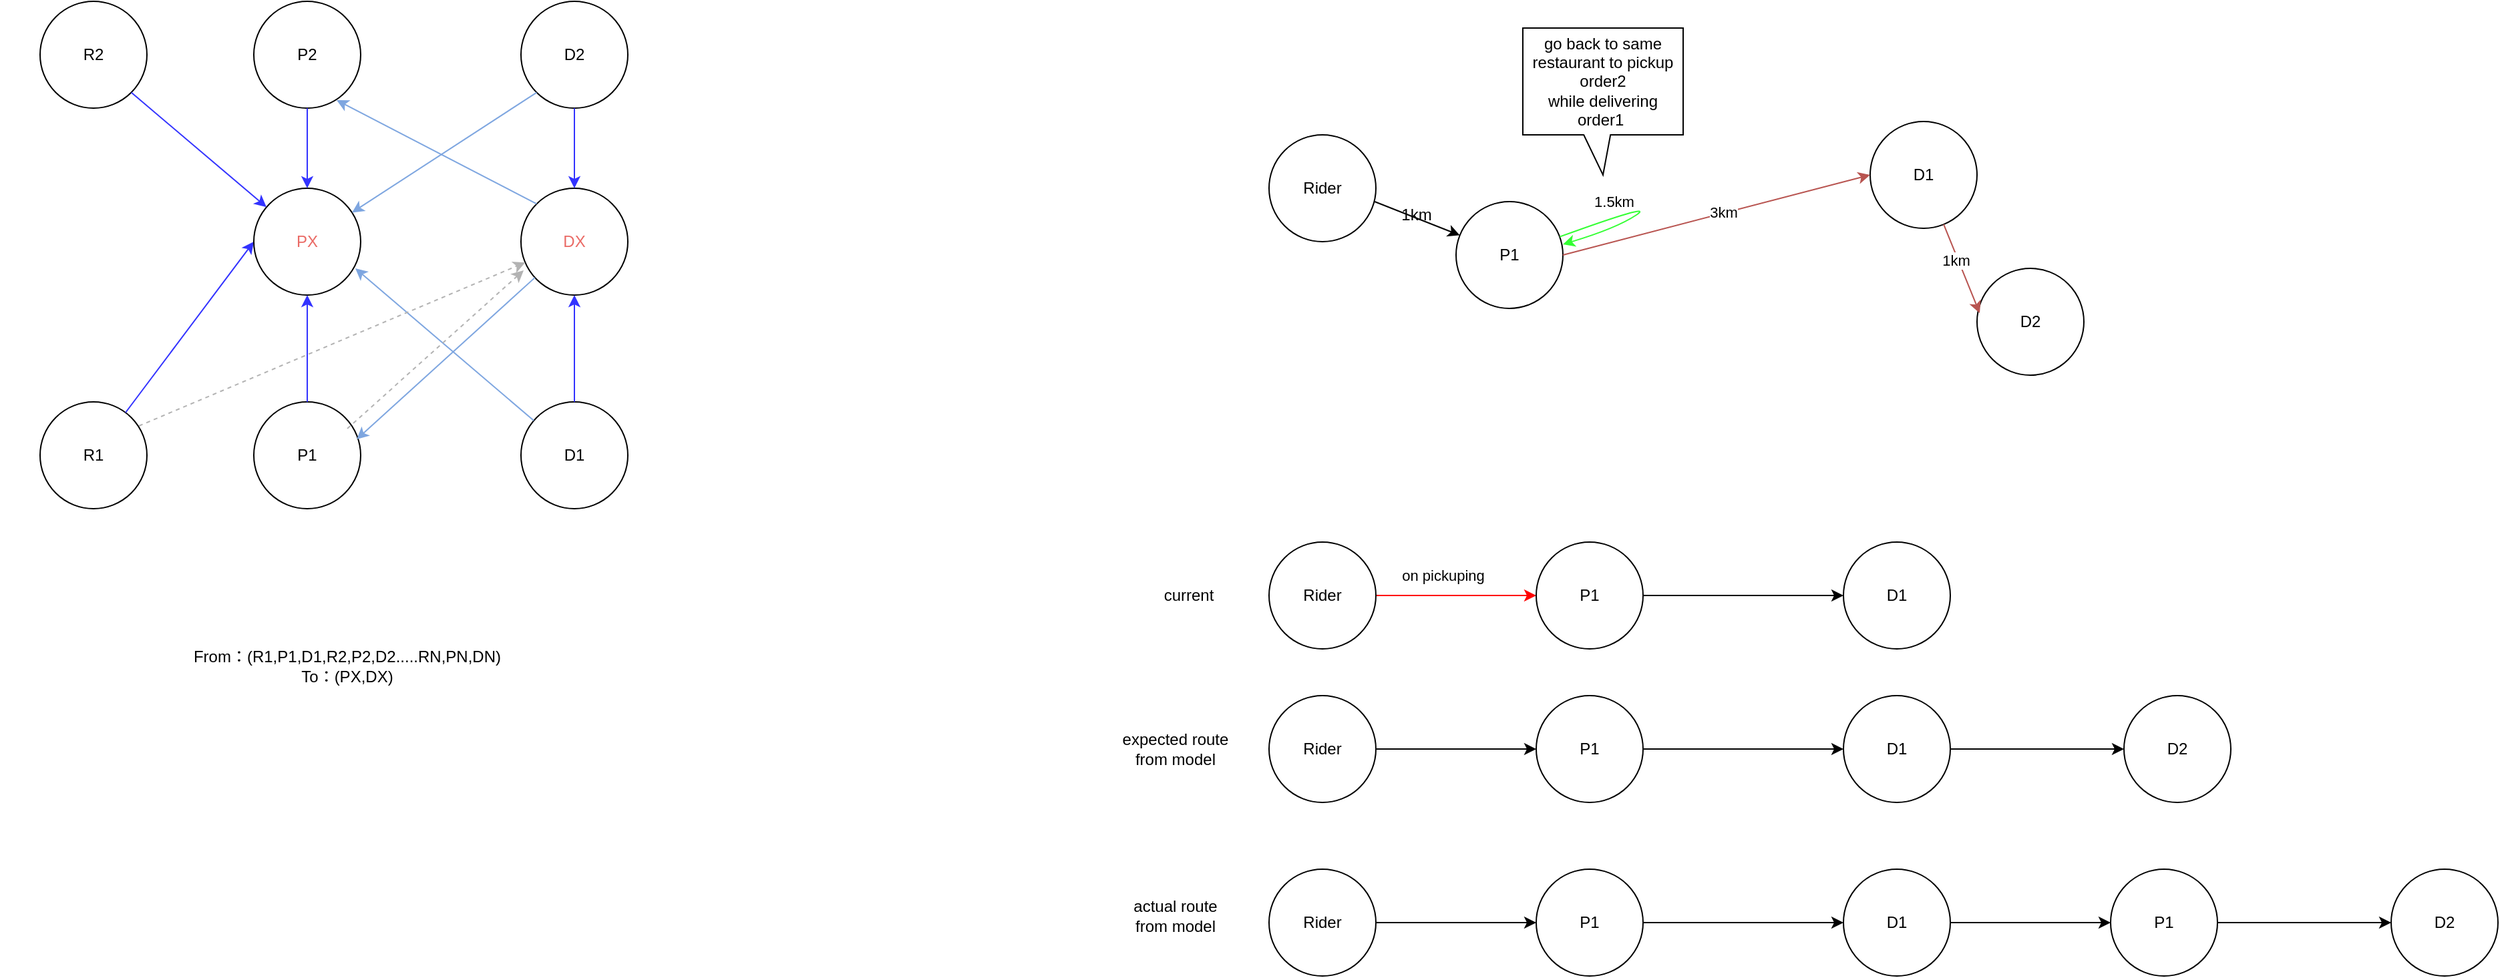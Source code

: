 <mxfile version="17.4.3" type="github" pages="4">
  <diagram id="Pxa_HsvwUJAu8bl7tLUJ" name="Page-1">
    <mxGraphModel dx="2840" dy="613" grid="1" gridSize="10" guides="1" tooltips="1" connect="1" arrows="1" fold="1" page="1" pageScale="1" pageWidth="827" pageHeight="1169" math="0" shadow="0">
      <root>
        <mxCell id="0" />
        <mxCell id="1" parent="0" />
        <mxCell id="LpasKtyp6tE2UlahbmtJ-1" value="Rider" style="ellipse;whiteSpace=wrap;html=1;aspect=fixed;" parent="1" vertex="1">
          <mxGeometry x="80" y="240" width="80" height="80" as="geometry" />
        </mxCell>
        <mxCell id="LpasKtyp6tE2UlahbmtJ-2" value="P1" style="ellipse;whiteSpace=wrap;html=1;aspect=fixed;" parent="1" vertex="1">
          <mxGeometry x="220" y="290" width="80" height="80" as="geometry" />
        </mxCell>
        <mxCell id="LpasKtyp6tE2UlahbmtJ-3" value="D1" style="ellipse;whiteSpace=wrap;html=1;aspect=fixed;" parent="1" vertex="1">
          <mxGeometry x="530" y="230" width="80" height="80" as="geometry" />
        </mxCell>
        <mxCell id="LpasKtyp6tE2UlahbmtJ-4" value="D2" style="ellipse;whiteSpace=wrap;html=1;aspect=fixed;" parent="1" vertex="1">
          <mxGeometry x="610" y="340" width="80" height="80" as="geometry" />
        </mxCell>
        <mxCell id="LpasKtyp6tE2UlahbmtJ-5" value="" style="endArrow=classic;html=1;rounded=0;exitX=0.988;exitY=0.625;exitDx=0;exitDy=0;exitPerimeter=0;" parent="1" source="LpasKtyp6tE2UlahbmtJ-1" target="LpasKtyp6tE2UlahbmtJ-2" edge="1">
          <mxGeometry width="50" height="50" relative="1" as="geometry">
            <mxPoint x="140" y="470" as="sourcePoint" />
            <mxPoint x="190" y="420" as="targetPoint" />
          </mxGeometry>
        </mxCell>
        <mxCell id="LpasKtyp6tE2UlahbmtJ-6" value="1km&lt;br&gt;" style="text;html=1;align=center;verticalAlign=middle;resizable=0;points=[];autosize=1;strokeColor=none;fillColor=none;" parent="1" vertex="1">
          <mxGeometry x="170" y="290" width="40" height="20" as="geometry" />
        </mxCell>
        <mxCell id="LpasKtyp6tE2UlahbmtJ-7" value="" style="endArrow=classic;html=1;rounded=0;exitX=1;exitY=0.5;exitDx=0;exitDy=0;entryX=0;entryY=0.5;entryDx=0;entryDy=0;fillColor=#f8cecc;strokeColor=#B85450;" parent="1" source="LpasKtyp6tE2UlahbmtJ-2" target="LpasKtyp6tE2UlahbmtJ-3" edge="1">
          <mxGeometry width="50" height="50" relative="1" as="geometry">
            <mxPoint x="290" y="470" as="sourcePoint" />
            <mxPoint x="340" y="420" as="targetPoint" />
          </mxGeometry>
        </mxCell>
        <mxCell id="LpasKtyp6tE2UlahbmtJ-9" value="3km&lt;br&gt;" style="edgeLabel;html=1;align=center;verticalAlign=middle;resizable=0;points=[];" parent="LpasKtyp6tE2UlahbmtJ-7" vertex="1" connectable="0">
          <mxGeometry x="0.046" y="1" relative="1" as="geometry">
            <mxPoint as="offset" />
          </mxGeometry>
        </mxCell>
        <mxCell id="LpasKtyp6tE2UlahbmtJ-8" value="" style="endArrow=classic;html=1;rounded=0;entryX=0.025;entryY=0.419;entryDx=0;entryDy=0;entryPerimeter=0;strokeColor=#B85450;" parent="1" source="LpasKtyp6tE2UlahbmtJ-3" target="LpasKtyp6tE2UlahbmtJ-4" edge="1">
          <mxGeometry width="50" height="50" relative="1" as="geometry">
            <mxPoint x="310" y="340" as="sourcePoint" />
            <mxPoint x="540" y="280" as="targetPoint" />
          </mxGeometry>
        </mxCell>
        <mxCell id="LpasKtyp6tE2UlahbmtJ-18" value="1km" style="edgeLabel;html=1;align=center;verticalAlign=middle;resizable=0;points=[];" parent="LpasKtyp6tE2UlahbmtJ-8" vertex="1" connectable="0">
          <mxGeometry x="-0.234" y="-2" relative="1" as="geometry">
            <mxPoint as="offset" />
          </mxGeometry>
        </mxCell>
        <mxCell id="LpasKtyp6tE2UlahbmtJ-14" value="" style="curved=1;endArrow=classic;html=1;rounded=0;strokeColor=#33FF33;entryX=1;entryY=0.4;entryDx=0;entryDy=0;entryPerimeter=0;" parent="1" source="LpasKtyp6tE2UlahbmtJ-2" target="LpasKtyp6tE2UlahbmtJ-2" edge="1">
          <mxGeometry width="50" height="50" relative="1" as="geometry">
            <mxPoint x="360" y="190" as="sourcePoint" />
            <mxPoint x="340" y="300" as="targetPoint" />
            <Array as="points">
              <mxPoint x="370" y="290" />
              <mxPoint x="340" y="310" />
            </Array>
          </mxGeometry>
        </mxCell>
        <mxCell id="LpasKtyp6tE2UlahbmtJ-15" value="1.5km" style="edgeLabel;html=1;align=center;verticalAlign=middle;resizable=0;points=[];" parent="LpasKtyp6tE2UlahbmtJ-14" vertex="1" connectable="0">
          <mxGeometry x="-0.451" y="-1" relative="1" as="geometry">
            <mxPoint y="-13" as="offset" />
          </mxGeometry>
        </mxCell>
        <mxCell id="LpasKtyp6tE2UlahbmtJ-20" value="go back to same restaurant to pickup order2&lt;br&gt;while delivering order1&amp;nbsp;" style="shape=callout;whiteSpace=wrap;html=1;perimeter=calloutPerimeter;size=30;position=0.38;" parent="1" vertex="1">
          <mxGeometry x="270" y="160" width="120" height="110" as="geometry" />
        </mxCell>
        <mxCell id="yjZajM-eBpcmlw6yRqcr-3" style="edgeStyle=orthogonalEdgeStyle;rounded=0;orthogonalLoop=1;jettySize=auto;html=1;exitX=1;exitY=0.5;exitDx=0;exitDy=0;strokeColor=#FF0000;" parent="1" source="yjZajM-eBpcmlw6yRqcr-1" target="yjZajM-eBpcmlw6yRqcr-2" edge="1">
          <mxGeometry relative="1" as="geometry" />
        </mxCell>
        <mxCell id="yjZajM-eBpcmlw6yRqcr-27" value="on pickuping" style="edgeLabel;html=1;align=center;verticalAlign=middle;resizable=0;points=[];" parent="yjZajM-eBpcmlw6yRqcr-3" vertex="1" connectable="0">
          <mxGeometry x="-0.25" y="3" relative="1" as="geometry">
            <mxPoint x="5" y="-12" as="offset" />
          </mxGeometry>
        </mxCell>
        <mxCell id="yjZajM-eBpcmlw6yRqcr-1" value="Rider" style="ellipse;whiteSpace=wrap;html=1;aspect=fixed;" parent="1" vertex="1">
          <mxGeometry x="80" y="545" width="80" height="80" as="geometry" />
        </mxCell>
        <mxCell id="yjZajM-eBpcmlw6yRqcr-2" value="P1" style="ellipse;whiteSpace=wrap;html=1;aspect=fixed;" parent="1" vertex="1">
          <mxGeometry x="280" y="545" width="80" height="80" as="geometry" />
        </mxCell>
        <mxCell id="yjZajM-eBpcmlw6yRqcr-4" value="D1" style="ellipse;whiteSpace=wrap;html=1;aspect=fixed;" parent="1" vertex="1">
          <mxGeometry x="510" y="545" width="80" height="80" as="geometry" />
        </mxCell>
        <mxCell id="yjZajM-eBpcmlw6yRqcr-5" style="edgeStyle=orthogonalEdgeStyle;rounded=0;orthogonalLoop=1;jettySize=auto;html=1;exitX=1;exitY=0.5;exitDx=0;exitDy=0;entryX=0;entryY=0.5;entryDx=0;entryDy=0;" parent="1" source="yjZajM-eBpcmlw6yRqcr-2" target="yjZajM-eBpcmlw6yRqcr-4" edge="1">
          <mxGeometry relative="1" as="geometry">
            <mxPoint x="170" y="595" as="sourcePoint" />
            <mxPoint x="410" y="640" as="targetPoint" />
          </mxGeometry>
        </mxCell>
        <mxCell id="yjZajM-eBpcmlw6yRqcr-6" style="edgeStyle=orthogonalEdgeStyle;rounded=0;orthogonalLoop=1;jettySize=auto;html=1;exitX=1;exitY=0.5;exitDx=0;exitDy=0;" parent="1" source="yjZajM-eBpcmlw6yRqcr-7" target="yjZajM-eBpcmlw6yRqcr-8" edge="1">
          <mxGeometry relative="1" as="geometry" />
        </mxCell>
        <mxCell id="yjZajM-eBpcmlw6yRqcr-7" value="Rider" style="ellipse;whiteSpace=wrap;html=1;aspect=fixed;" parent="1" vertex="1">
          <mxGeometry x="80" y="660" width="80" height="80" as="geometry" />
        </mxCell>
        <mxCell id="yjZajM-eBpcmlw6yRqcr-8" value="P1" style="ellipse;whiteSpace=wrap;html=1;aspect=fixed;" parent="1" vertex="1">
          <mxGeometry x="280" y="660" width="80" height="80" as="geometry" />
        </mxCell>
        <mxCell id="yjZajM-eBpcmlw6yRqcr-13" style="edgeStyle=orthogonalEdgeStyle;rounded=0;orthogonalLoop=1;jettySize=auto;html=1;strokeColor=#000000;" parent="1" source="yjZajM-eBpcmlw6yRqcr-8" target="yjZajM-eBpcmlw6yRqcr-11" edge="1">
          <mxGeometry relative="1" as="geometry">
            <mxPoint x="370" y="700" as="sourcePoint" />
          </mxGeometry>
        </mxCell>
        <mxCell id="yjZajM-eBpcmlw6yRqcr-14" style="edgeStyle=orthogonalEdgeStyle;rounded=0;orthogonalLoop=1;jettySize=auto;html=1;exitX=1;exitY=0.5;exitDx=0;exitDy=0;strokeColor=#000000;" parent="1" source="yjZajM-eBpcmlw6yRqcr-11" target="yjZajM-eBpcmlw6yRqcr-12" edge="1">
          <mxGeometry relative="1" as="geometry" />
        </mxCell>
        <mxCell id="yjZajM-eBpcmlw6yRqcr-11" value="D1" style="ellipse;whiteSpace=wrap;html=1;aspect=fixed;" parent="1" vertex="1">
          <mxGeometry x="510" y="660" width="80" height="80" as="geometry" />
        </mxCell>
        <mxCell id="yjZajM-eBpcmlw6yRqcr-12" value="D2" style="ellipse;whiteSpace=wrap;html=1;aspect=fixed;" parent="1" vertex="1">
          <mxGeometry x="720" y="660" width="80" height="80" as="geometry" />
        </mxCell>
        <mxCell id="yjZajM-eBpcmlw6yRqcr-15" style="edgeStyle=orthogonalEdgeStyle;rounded=0;orthogonalLoop=1;jettySize=auto;html=1;exitX=1;exitY=0.5;exitDx=0;exitDy=0;" parent="1" source="yjZajM-eBpcmlw6yRqcr-16" target="yjZajM-eBpcmlw6yRqcr-17" edge="1">
          <mxGeometry relative="1" as="geometry" />
        </mxCell>
        <mxCell id="yjZajM-eBpcmlw6yRqcr-16" value="Rider" style="ellipse;whiteSpace=wrap;html=1;aspect=fixed;" parent="1" vertex="1">
          <mxGeometry x="80" y="790" width="80" height="80" as="geometry" />
        </mxCell>
        <mxCell id="yjZajM-eBpcmlw6yRqcr-17" value="P1" style="ellipse;whiteSpace=wrap;html=1;aspect=fixed;" parent="1" vertex="1">
          <mxGeometry x="280" y="790" width="80" height="80" as="geometry" />
        </mxCell>
        <mxCell id="yjZajM-eBpcmlw6yRqcr-18" style="edgeStyle=orthogonalEdgeStyle;rounded=0;orthogonalLoop=1;jettySize=auto;html=1;exitX=1;exitY=0.5;exitDx=0;exitDy=0;strokeColor=#000000;" parent="1" source="yjZajM-eBpcmlw6yRqcr-19" target="yjZajM-eBpcmlw6yRqcr-22" edge="1">
          <mxGeometry relative="1" as="geometry" />
        </mxCell>
        <mxCell id="yjZajM-eBpcmlw6yRqcr-19" value="D1" style="ellipse;whiteSpace=wrap;html=1;aspect=fixed;" parent="1" vertex="1">
          <mxGeometry x="510" y="790" width="80" height="80" as="geometry" />
        </mxCell>
        <mxCell id="yjZajM-eBpcmlw6yRqcr-20" style="edgeStyle=orthogonalEdgeStyle;rounded=0;orthogonalLoop=1;jettySize=auto;html=1;exitX=1;exitY=0.5;exitDx=0;exitDy=0;entryX=0;entryY=0.5;entryDx=0;entryDy=0;" parent="1" source="yjZajM-eBpcmlw6yRqcr-17" target="yjZajM-eBpcmlw6yRqcr-19" edge="1">
          <mxGeometry relative="1" as="geometry">
            <mxPoint x="170" y="840" as="sourcePoint" />
            <mxPoint x="410" y="885" as="targetPoint" />
          </mxGeometry>
        </mxCell>
        <mxCell id="yjZajM-eBpcmlw6yRqcr-21" style="edgeStyle=orthogonalEdgeStyle;rounded=0;orthogonalLoop=1;jettySize=auto;html=1;exitX=1;exitY=0.5;exitDx=0;exitDy=0;strokeColor=#000000;" parent="1" source="yjZajM-eBpcmlw6yRqcr-22" target="yjZajM-eBpcmlw6yRqcr-23" edge="1">
          <mxGeometry relative="1" as="geometry" />
        </mxCell>
        <mxCell id="yjZajM-eBpcmlw6yRqcr-22" value="P1" style="ellipse;whiteSpace=wrap;html=1;aspect=fixed;" parent="1" vertex="1">
          <mxGeometry x="710" y="790" width="80" height="80" as="geometry" />
        </mxCell>
        <mxCell id="yjZajM-eBpcmlw6yRqcr-23" value="D2" style="ellipse;whiteSpace=wrap;html=1;aspect=fixed;" parent="1" vertex="1">
          <mxGeometry x="920" y="790" width="80" height="80" as="geometry" />
        </mxCell>
        <mxCell id="yjZajM-eBpcmlw6yRqcr-24" value="expected route&lt;br&gt;from model" style="text;html=1;strokeColor=none;fillColor=none;align=center;verticalAlign=middle;whiteSpace=wrap;rounded=0;" parent="1" vertex="1">
          <mxGeometry x="-50" y="685" width="120" height="30" as="geometry" />
        </mxCell>
        <mxCell id="yjZajM-eBpcmlw6yRqcr-25" value="actual route &lt;br&gt;from model" style="text;html=1;strokeColor=none;fillColor=none;align=center;verticalAlign=middle;whiteSpace=wrap;rounded=0;" parent="1" vertex="1">
          <mxGeometry x="-40" y="810" width="100" height="30" as="geometry" />
        </mxCell>
        <mxCell id="yjZajM-eBpcmlw6yRqcr-26" value="current" style="text;html=1;strokeColor=none;fillColor=none;align=center;verticalAlign=middle;whiteSpace=wrap;rounded=0;" parent="1" vertex="1">
          <mxGeometry x="-10" y="570" width="60" height="30" as="geometry" />
        </mxCell>
        <mxCell id="lcxOxOympiDbaYxH-5cI-1" value="R1" style="ellipse;whiteSpace=wrap;html=1;aspect=fixed;" vertex="1" parent="1">
          <mxGeometry x="-840" y="440" width="80" height="80" as="geometry" />
        </mxCell>
        <mxCell id="lcxOxOympiDbaYxH-5cI-2" value="P1" style="ellipse;whiteSpace=wrap;html=1;aspect=fixed;" vertex="1" parent="1">
          <mxGeometry x="-680" y="440" width="80" height="80" as="geometry" />
        </mxCell>
        <mxCell id="lcxOxOympiDbaYxH-5cI-3" value="D1" style="ellipse;whiteSpace=wrap;html=1;aspect=fixed;" vertex="1" parent="1">
          <mxGeometry x="-480" y="440" width="80" height="80" as="geometry" />
        </mxCell>
        <mxCell id="lcxOxOympiDbaYxH-5cI-4" value="&lt;font color=&quot;#ea6b66&quot;&gt;DX&lt;/font&gt;" style="ellipse;whiteSpace=wrap;html=1;aspect=fixed;" vertex="1" parent="1">
          <mxGeometry x="-480" y="280" width="80" height="80" as="geometry" />
        </mxCell>
        <mxCell id="lcxOxOympiDbaYxH-5cI-5" value="" style="endArrow=classic;html=1;rounded=0;entryX=0;entryY=0.5;entryDx=0;entryDy=0;strokeColor=#3333FF;" edge="1" parent="1" source="lcxOxOympiDbaYxH-5cI-1" target="lcxOxOympiDbaYxH-5cI-13">
          <mxGeometry width="50" height="50" relative="1" as="geometry">
            <mxPoint x="-750" y="560" as="sourcePoint" />
            <mxPoint x="-700" y="510" as="targetPoint" />
          </mxGeometry>
        </mxCell>
        <mxCell id="lcxOxOympiDbaYxH-5cI-13" value="&lt;font color=&quot;#ea6b66&quot;&gt;PX&lt;/font&gt;" style="ellipse;whiteSpace=wrap;html=1;aspect=fixed;" vertex="1" parent="1">
          <mxGeometry x="-680" y="280" width="80" height="80" as="geometry" />
        </mxCell>
        <mxCell id="lcxOxOympiDbaYxH-5cI-14" value="" style="endArrow=classic;html=1;rounded=0;entryX=0.95;entryY=0.75;entryDx=0;entryDy=0;entryPerimeter=0;strokeColor=#7EA6E0;" edge="1" parent="1" source="lcxOxOympiDbaYxH-5cI-3" target="lcxOxOympiDbaYxH-5cI-13">
          <mxGeometry width="50" height="50" relative="1" as="geometry">
            <mxPoint x="-750" y="490" as="sourcePoint" />
            <mxPoint x="-670" y="490" as="targetPoint" />
          </mxGeometry>
        </mxCell>
        <mxCell id="lcxOxOympiDbaYxH-5cI-15" value="" style="endArrow=classic;html=1;rounded=0;entryX=0.963;entryY=0.35;entryDx=0;entryDy=0;entryPerimeter=0;fillColor=#7EA6E0;strokeColor=#7EA6E0;" edge="1" parent="1" source="lcxOxOympiDbaYxH-5cI-4" target="lcxOxOympiDbaYxH-5cI-2">
          <mxGeometry width="50" height="50" relative="1" as="geometry">
            <mxPoint x="-590" y="490" as="sourcePoint" />
            <mxPoint x="-470" y="490" as="targetPoint" />
          </mxGeometry>
        </mxCell>
        <mxCell id="lcxOxOympiDbaYxH-5cI-16" value="" style="endArrow=classic;html=1;rounded=0;entryX=0.5;entryY=1;entryDx=0;entryDy=0;strokeColor=#3333FF;" edge="1" parent="1" source="lcxOxOympiDbaYxH-5cI-2" target="lcxOxOympiDbaYxH-5cI-13">
          <mxGeometry width="50" height="50" relative="1" as="geometry">
            <mxPoint x="-590" y="490" as="sourcePoint" />
            <mxPoint x="-470" y="490" as="targetPoint" />
          </mxGeometry>
        </mxCell>
        <mxCell id="lcxOxOympiDbaYxH-5cI-17" value="" style="endArrow=classic;html=1;rounded=0;entryX=0.5;entryY=1;entryDx=0;entryDy=0;strokeColor=#3333FF;" edge="1" parent="1" source="lcxOxOympiDbaYxH-5cI-3" target="lcxOxOympiDbaYxH-5cI-4">
          <mxGeometry width="50" height="50" relative="1" as="geometry">
            <mxPoint x="-580" y="500" as="sourcePoint" />
            <mxPoint x="-460" y="500" as="targetPoint" />
          </mxGeometry>
        </mxCell>
        <mxCell id="lcxOxOympiDbaYxH-5cI-18" value="R2" style="ellipse;whiteSpace=wrap;html=1;aspect=fixed;" vertex="1" parent="1">
          <mxGeometry x="-840" y="140" width="80" height="80" as="geometry" />
        </mxCell>
        <mxCell id="lcxOxOympiDbaYxH-5cI-19" value="P2" style="ellipse;whiteSpace=wrap;html=1;aspect=fixed;" vertex="1" parent="1">
          <mxGeometry x="-680" y="140" width="80" height="80" as="geometry" />
        </mxCell>
        <mxCell id="lcxOxOympiDbaYxH-5cI-20" value="D2" style="ellipse;whiteSpace=wrap;html=1;aspect=fixed;" vertex="1" parent="1">
          <mxGeometry x="-480" y="140" width="80" height="80" as="geometry" />
        </mxCell>
        <mxCell id="lcxOxOympiDbaYxH-5cI-21" value="" style="endArrow=classic;html=1;rounded=0;exitX=1;exitY=1;exitDx=0;exitDy=0;strokeColor=#3333FF;" edge="1" parent="1" source="lcxOxOympiDbaYxH-5cI-18" target="lcxOxOympiDbaYxH-5cI-13">
          <mxGeometry width="50" height="50" relative="1" as="geometry">
            <mxPoint x="-766.0" y="458.0" as="sourcePoint" />
            <mxPoint x="-670" y="330" as="targetPoint" />
          </mxGeometry>
        </mxCell>
        <mxCell id="lcxOxOympiDbaYxH-5cI-22" value="" style="endArrow=classic;html=1;rounded=0;entryX=0.5;entryY=0;entryDx=0;entryDy=0;strokeColor=#3333FF;" edge="1" parent="1" source="lcxOxOympiDbaYxH-5cI-19" target="lcxOxOympiDbaYxH-5cI-13">
          <mxGeometry width="50" height="50" relative="1" as="geometry">
            <mxPoint x="-630" y="450" as="sourcePoint" />
            <mxPoint x="-630" y="370" as="targetPoint" />
          </mxGeometry>
        </mxCell>
        <mxCell id="lcxOxOympiDbaYxH-5cI-23" value="" style="endArrow=classic;html=1;rounded=0;strokeColor=#3333FF;" edge="1" parent="1" target="lcxOxOympiDbaYxH-5cI-4">
          <mxGeometry width="50" height="50" relative="1" as="geometry">
            <mxPoint x="-440" y="220" as="sourcePoint" />
            <mxPoint x="-630" y="290" as="targetPoint" />
          </mxGeometry>
        </mxCell>
        <mxCell id="lcxOxOympiDbaYxH-5cI-24" value="" style="endArrow=classic;html=1;rounded=0;exitX=0;exitY=0;exitDx=0;exitDy=0;entryX=0.775;entryY=0.925;entryDx=0;entryDy=0;entryPerimeter=0;strokeColor=#7EA6E0;" edge="1" parent="1" source="lcxOxOympiDbaYxH-5cI-4" target="lcxOxOympiDbaYxH-5cI-19">
          <mxGeometry width="50" height="50" relative="1" as="geometry">
            <mxPoint x="-430" y="230" as="sourcePoint" />
            <mxPoint x="-430" y="290" as="targetPoint" />
          </mxGeometry>
        </mxCell>
        <mxCell id="lcxOxOympiDbaYxH-5cI-25" value="" style="endArrow=classic;html=1;rounded=0;exitX=0;exitY=1;exitDx=0;exitDy=0;strokeColor=#7EA6E0;" edge="1" parent="1" source="lcxOxOympiDbaYxH-5cI-20" target="lcxOxOympiDbaYxH-5cI-13">
          <mxGeometry width="50" height="50" relative="1" as="geometry">
            <mxPoint x="-458.284" y="301.716" as="sourcePoint" />
            <mxPoint x="-608" y="224" as="targetPoint" />
          </mxGeometry>
        </mxCell>
        <mxCell id="lcxOxOympiDbaYxH-5cI-27" value="&lt;font color=&quot;#000000&quot;&gt;From：(R1,P1,D1,R2,P2,D2.....RN,PN,DN)&lt;br&gt;To：(PX,DX)&lt;br&gt;&lt;/font&gt;" style="text;html=1;strokeColor=none;fillColor=none;align=center;verticalAlign=middle;whiteSpace=wrap;rounded=0;fontColor=#EA6B66;" vertex="1" parent="1">
          <mxGeometry x="-870" y="585" width="520" height="105" as="geometry" />
        </mxCell>
        <mxCell id="lcxOxOympiDbaYxH-5cI-28" value="" style="endArrow=classic;html=1;rounded=0;strokeColor=#B3B3B3;dashed=1;" edge="1" parent="1" target="lcxOxOympiDbaYxH-5cI-4">
          <mxGeometry width="50" height="50" relative="1" as="geometry">
            <mxPoint x="-766.0" y="458.0" as="sourcePoint" />
            <mxPoint x="-670" y="330" as="targetPoint" />
          </mxGeometry>
        </mxCell>
        <mxCell id="lcxOxOympiDbaYxH-5cI-29" value="" style="endArrow=classic;html=1;rounded=0;fillColor=#7EA6E0;strokeColor=#B3B3B3;entryX=0.025;entryY=0.769;entryDx=0;entryDy=0;entryPerimeter=0;dashed=1;" edge="1" parent="1" target="lcxOxOympiDbaYxH-5cI-4">
          <mxGeometry width="50" height="50" relative="1" as="geometry">
            <mxPoint x="-610" y="460" as="sourcePoint" />
            <mxPoint x="-592.96" y="478" as="targetPoint" />
          </mxGeometry>
        </mxCell>
      </root>
    </mxGraphModel>
  </diagram>
  <diagram id="I0z53oeAs94JYMY7PHVz" name="Pricing List">
    <mxGraphModel dx="1183" dy="611" grid="1" gridSize="10" guides="1" tooltips="1" connect="1" arrows="1" fold="1" page="1" pageScale="1" pageWidth="827" pageHeight="1169" math="0" shadow="0">
      <root>
        <mxCell id="0" />
        <mxCell id="1" parent="0" />
        <mxCell id="BQIyA2aNrXh1K0fO1Abx-51" value="" style="strokeWidth=1;shadow=0;dashed=0;align=center;html=1;shape=mxgraph.mockup.containers.browserWindow;rSize=0;strokeColor=#666666;strokeColor2=#008cff;strokeColor3=#c4c4c4;mainText=,;recursiveResize=0;fontColor=#000000;" vertex="1" parent="1">
          <mxGeometry x="80" y="20" width="830" height="555" as="geometry" />
        </mxCell>
        <mxCell id="BQIyA2aNrXh1K0fO1Abx-52" value="Simulation&amp;nbsp;" style="strokeWidth=1;shadow=0;dashed=0;align=center;html=1;shape=mxgraph.mockup.containers.anchor;fontSize=17;fontColor=#666666;align=left;" vertex="1" parent="BQIyA2aNrXh1K0fO1Abx-51">
          <mxGeometry x="60" y="12" width="110" height="26" as="geometry" />
        </mxCell>
        <mxCell id="BQIyA2aNrXh1K0fO1Abx-53" value="https://www.simulation.io" style="strokeWidth=1;shadow=0;dashed=0;align=center;html=1;shape=mxgraph.mockup.containers.anchor;rSize=0;fontSize=17;fontColor=#666666;align=left;" vertex="1" parent="BQIyA2aNrXh1K0fO1Abx-51">
          <mxGeometry x="130" y="60" width="250" height="26" as="geometry" />
        </mxCell>
        <mxCell id="BQIyA2aNrXh1K0fO1Abx-72" value="&lt;font color=&quot;#000000&quot;&gt;Pricing Scheme&lt;/font&gt;" style="html=1;shadow=0;dashed=0;shape=mxgraph.bootstrap.rrect;rSize=5;strokeColor=none;strokeWidth=1;fillColor=none;fontColor=#0085FC;whiteSpace=wrap;align=center;verticalAlign=middle;spacingLeft=0;fontStyle=0;fontSize=16;spacing=5;" vertex="1" parent="BQIyA2aNrXh1K0fO1Abx-51">
          <mxGeometry x="10" y="180" width="150" height="20" as="geometry" />
        </mxCell>
        <mxCell id="BQIyA2aNrXh1K0fO1Abx-16" value="+ Create" style="html=1;shadow=0;dashed=0;shape=mxgraph.bootstrap.rrect;rSize=5;strokeColor=none;strokeWidth=1;fillColor=#33A64C;fontColor=#FFFFFF;whiteSpace=wrap;align=center;verticalAlign=middle;spacingLeft=0;fontStyle=0;fontSize=16;spacing=5;" vertex="1" parent="BQIyA2aNrXh1K0fO1Abx-51">
          <mxGeometry x="720" y="180" width="90" height="25" as="geometry" />
        </mxCell>
        <mxCell id="BQIyA2aNrXh1K0fO1Abx-38" value="" style="shape=table;html=1;whiteSpace=wrap;startSize=0;container=1;collapsible=0;childLayout=tableLayout;columnLines=0;rowLines=0;fontColor=#33A64C;" vertex="1" parent="BQIyA2aNrXh1K0fO1Abx-51">
          <mxGeometry x="10" y="212" width="800" height="298" as="geometry" />
        </mxCell>
        <mxCell id="BQIyA2aNrXh1K0fO1Abx-39" value="" style="shape=tableRow;horizontal=0;startSize=0;swimlaneHead=0;swimlaneBody=0;top=0;left=0;bottom=0;right=0;collapsible=0;dropTarget=0;fillColor=none;points=[[0,0.5],[1,0.5]];portConstraint=eastwest;fontColor=#33A64C;" vertex="1" parent="BQIyA2aNrXh1K0fO1Abx-38">
          <mxGeometry width="800" height="43" as="geometry" />
        </mxCell>
        <mxCell id="BQIyA2aNrXh1K0fO1Abx-40" value="Region" style="shape=partialRectangle;html=1;whiteSpace=wrap;connectable=0;fillColor=none;top=0;left=0;bottom=0;right=0;overflow=hidden;fontSize=12;fontColor=#33A64C;" vertex="1" parent="BQIyA2aNrXh1K0fO1Abx-39">
          <mxGeometry width="133" height="43" as="geometry">
            <mxRectangle width="133" height="43" as="alternateBounds" />
          </mxGeometry>
        </mxCell>
        <mxCell id="BQIyA2aNrXh1K0fO1Abx-41" value="Wage for 1st/single Order" style="shape=partialRectangle;html=1;whiteSpace=wrap;connectable=0;fillColor=none;top=0;left=0;bottom=0;right=0;overflow=hidden;fontSize=12;fontColor=#33A64C;" vertex="1" parent="BQIyA2aNrXh1K0fO1Abx-39">
          <mxGeometry x="133" width="134" height="43" as="geometry">
            <mxRectangle width="134" height="43" as="alternateBounds" />
          </mxGeometry>
        </mxCell>
        <mxCell id="BQIyA2aNrXh1K0fO1Abx-42" value="Wage radio for 2nd Order" style="shape=partialRectangle;html=1;whiteSpace=wrap;connectable=0;fillColor=none;top=0;left=0;bottom=0;right=0;overflow=hidden;fontSize=12;fontColor=#33A64C;" vertex="1" parent="BQIyA2aNrXh1K0fO1Abx-39">
          <mxGeometry x="267" width="133" height="43" as="geometry">
            <mxRectangle width="133" height="43" as="alternateBounds" />
          </mxGeometry>
        </mxCell>
        <mxCell id="BQIyA2aNrXh1K0fO1Abx-63" value="Wage radio for 3rd Order" style="shape=partialRectangle;html=1;whiteSpace=wrap;connectable=0;fillColor=none;top=0;left=0;bottom=0;right=0;overflow=hidden;fontSize=12;fontColor=#33A64C;" vertex="1" parent="BQIyA2aNrXh1K0fO1Abx-39">
          <mxGeometry x="400" width="133" height="43" as="geometry">
            <mxRectangle width="133" height="43" as="alternateBounds" />
          </mxGeometry>
        </mxCell>
        <mxCell id="BQIyA2aNrXh1K0fO1Abx-66" value="Flat Bonus per Oder" style="shape=partialRectangle;html=1;whiteSpace=wrap;connectable=0;fillColor=none;top=0;left=0;bottom=0;right=0;overflow=hidden;fontSize=12;fontColor=#33A64C;" vertex="1" parent="BQIyA2aNrXh1K0fO1Abx-39">
          <mxGeometry x="533" width="134" height="43" as="geometry">
            <mxRectangle width="134" height="43" as="alternateBounds" />
          </mxGeometry>
        </mxCell>
        <mxCell id="BQIyA2aNrXh1K0fO1Abx-69" style="shape=partialRectangle;html=1;whiteSpace=wrap;connectable=0;fillColor=none;top=0;left=0;bottom=0;right=0;overflow=hidden;fontSize=12;fontColor=#33A64C;" vertex="1" parent="BQIyA2aNrXh1K0fO1Abx-39">
          <mxGeometry x="667" width="133" height="43" as="geometry">
            <mxRectangle width="133" height="43" as="alternateBounds" />
          </mxGeometry>
        </mxCell>
        <mxCell id="BQIyA2aNrXh1K0fO1Abx-43" value="" style="shape=tableRow;horizontal=0;startSize=0;swimlaneHead=0;swimlaneBody=0;top=0;left=0;bottom=0;right=0;collapsible=0;dropTarget=0;fillColor=none;points=[[0,0.5],[1,0.5]];portConstraint=eastwest;fontColor=#33A64C;" vertex="1" parent="BQIyA2aNrXh1K0fO1Abx-38">
          <mxGeometry y="43" width="800" height="42" as="geometry" />
        </mxCell>
        <mxCell id="BQIyA2aNrXh1K0fO1Abx-44" value="LOEI" style="shape=partialRectangle;html=1;whiteSpace=wrap;connectable=0;fillColor=none;top=0;left=0;bottom=0;right=0;overflow=hidden;fontSize=12;fontColor=#33A64C;" vertex="1" parent="BQIyA2aNrXh1K0fO1Abx-43">
          <mxGeometry width="133" height="42" as="geometry">
            <mxRectangle width="133" height="42" as="alternateBounds" />
          </mxGeometry>
        </mxCell>
        <mxCell id="BQIyA2aNrXh1K0fO1Abx-45" value="22.95" style="shape=partialRectangle;html=1;whiteSpace=wrap;connectable=0;fillColor=none;top=0;left=0;bottom=0;right=0;overflow=hidden;fontSize=12;fontColor=#33A64C;" vertex="1" parent="BQIyA2aNrXh1K0fO1Abx-43">
          <mxGeometry x="133" width="134" height="42" as="geometry">
            <mxRectangle width="134" height="42" as="alternateBounds" />
          </mxGeometry>
        </mxCell>
        <mxCell id="BQIyA2aNrXh1K0fO1Abx-46" value="0.5" style="shape=partialRectangle;html=1;whiteSpace=wrap;connectable=0;fillColor=none;top=0;left=0;bottom=0;right=0;overflow=hidden;fontSize=12;fontColor=#33A64C;" vertex="1" parent="BQIyA2aNrXh1K0fO1Abx-43">
          <mxGeometry x="267" width="133" height="42" as="geometry">
            <mxRectangle width="133" height="42" as="alternateBounds" />
          </mxGeometry>
        </mxCell>
        <mxCell id="BQIyA2aNrXh1K0fO1Abx-64" value="0.33" style="shape=partialRectangle;html=1;whiteSpace=wrap;connectable=0;fillColor=none;top=0;left=0;bottom=0;right=0;overflow=hidden;fontSize=12;fontColor=#33A64C;" vertex="1" parent="BQIyA2aNrXh1K0fO1Abx-43">
          <mxGeometry x="400" width="133" height="42" as="geometry">
            <mxRectangle width="133" height="42" as="alternateBounds" />
          </mxGeometry>
        </mxCell>
        <mxCell id="BQIyA2aNrXh1K0fO1Abx-67" value="2.55" style="shape=partialRectangle;html=1;whiteSpace=wrap;connectable=0;fillColor=none;top=0;left=0;bottom=0;right=0;overflow=hidden;fontSize=12;fontColor=#33A64C;" vertex="1" parent="BQIyA2aNrXh1K0fO1Abx-43">
          <mxGeometry x="533" width="134" height="42" as="geometry">
            <mxRectangle width="134" height="42" as="alternateBounds" />
          </mxGeometry>
        </mxCell>
        <mxCell id="BQIyA2aNrXh1K0fO1Abx-70" style="shape=partialRectangle;html=1;whiteSpace=wrap;connectable=0;fillColor=none;top=0;left=0;bottom=0;right=0;overflow=hidden;fontSize=12;fontColor=#33A64C;" vertex="1" parent="BQIyA2aNrXh1K0fO1Abx-43">
          <mxGeometry x="667" width="133" height="42" as="geometry">
            <mxRectangle width="133" height="42" as="alternateBounds" />
          </mxGeometry>
        </mxCell>
        <mxCell id="BQIyA2aNrXh1K0fO1Abx-47" value="" style="shape=tableRow;horizontal=0;startSize=0;swimlaneHead=0;swimlaneBody=0;top=0;left=0;bottom=0;right=0;collapsible=0;dropTarget=0;fillColor=none;points=[[0,0.5],[1,0.5]];portConstraint=eastwest;fontColor=#33A64C;" vertex="1" parent="BQIyA2aNrXh1K0fO1Abx-38">
          <mxGeometry y="85" width="800" height="43" as="geometry" />
        </mxCell>
        <mxCell id="BQIyA2aNrXh1K0fO1Abx-48" value="BKK" style="shape=partialRectangle;html=1;whiteSpace=wrap;connectable=0;fillColor=none;top=0;left=0;bottom=0;right=0;overflow=hidden;fontSize=12;fontColor=#33A64C;" vertex="1" parent="BQIyA2aNrXh1K0fO1Abx-47">
          <mxGeometry width="133" height="43" as="geometry">
            <mxRectangle width="133" height="43" as="alternateBounds" />
          </mxGeometry>
        </mxCell>
        <mxCell id="BQIyA2aNrXh1K0fO1Abx-49" value="22.95" style="shape=partialRectangle;html=1;whiteSpace=wrap;connectable=0;fillColor=none;top=0;left=0;bottom=0;right=0;overflow=hidden;fontSize=12;fontColor=#33A64C;" vertex="1" parent="BQIyA2aNrXh1K0fO1Abx-47">
          <mxGeometry x="133" width="134" height="43" as="geometry">
            <mxRectangle width="134" height="43" as="alternateBounds" />
          </mxGeometry>
        </mxCell>
        <mxCell id="BQIyA2aNrXh1K0fO1Abx-50" value="0.75" style="shape=partialRectangle;html=1;whiteSpace=wrap;connectable=0;fillColor=none;top=0;left=0;bottom=0;right=0;overflow=hidden;fontSize=12;fontColor=#33A64C;" vertex="1" parent="BQIyA2aNrXh1K0fO1Abx-47">
          <mxGeometry x="267" width="133" height="43" as="geometry">
            <mxRectangle width="133" height="43" as="alternateBounds" />
          </mxGeometry>
        </mxCell>
        <mxCell id="BQIyA2aNrXh1K0fO1Abx-65" value="0.5" style="shape=partialRectangle;html=1;whiteSpace=wrap;connectable=0;fillColor=none;top=0;left=0;bottom=0;right=0;overflow=hidden;fontSize=12;fontColor=#33A64C;" vertex="1" parent="BQIyA2aNrXh1K0fO1Abx-47">
          <mxGeometry x="400" width="133" height="43" as="geometry">
            <mxRectangle width="133" height="43" as="alternateBounds" />
          </mxGeometry>
        </mxCell>
        <mxCell id="BQIyA2aNrXh1K0fO1Abx-68" value="0" style="shape=partialRectangle;html=1;whiteSpace=wrap;connectable=0;fillColor=none;top=0;left=0;bottom=0;right=0;overflow=hidden;fontSize=12;fontColor=#33A64C;" vertex="1" parent="BQIyA2aNrXh1K0fO1Abx-47">
          <mxGeometry x="533" width="134" height="43" as="geometry">
            <mxRectangle width="134" height="43" as="alternateBounds" />
          </mxGeometry>
        </mxCell>
        <mxCell id="BQIyA2aNrXh1K0fO1Abx-71" style="shape=partialRectangle;html=1;whiteSpace=wrap;connectable=0;fillColor=none;top=0;left=0;bottom=0;right=0;overflow=hidden;fontSize=12;fontColor=#33A64C;" vertex="1" parent="BQIyA2aNrXh1K0fO1Abx-47">
          <mxGeometry x="667" width="133" height="43" as="geometry">
            <mxRectangle width="133" height="43" as="alternateBounds" />
          </mxGeometry>
        </mxCell>
        <mxCell id="BQIyA2aNrXh1K0fO1Abx-94" style="shape=tableRow;horizontal=0;startSize=0;swimlaneHead=0;swimlaneBody=0;top=0;left=0;bottom=0;right=0;collapsible=0;dropTarget=0;fillColor=none;points=[[0,0.5],[1,0.5]];portConstraint=eastwest;fontColor=#33A64C;" vertex="1" parent="BQIyA2aNrXh1K0fO1Abx-38">
          <mxGeometry y="128" width="800" height="42" as="geometry" />
        </mxCell>
        <mxCell id="BQIyA2aNrXh1K0fO1Abx-95" style="shape=partialRectangle;html=1;whiteSpace=wrap;connectable=0;fillColor=none;top=0;left=0;bottom=0;right=0;overflow=hidden;fontSize=12;fontColor=#33A64C;" vertex="1" parent="BQIyA2aNrXh1K0fO1Abx-94">
          <mxGeometry width="133" height="42" as="geometry">
            <mxRectangle width="133" height="42" as="alternateBounds" />
          </mxGeometry>
        </mxCell>
        <mxCell id="BQIyA2aNrXh1K0fO1Abx-96" style="shape=partialRectangle;html=1;whiteSpace=wrap;connectable=0;fillColor=none;top=0;left=0;bottom=0;right=0;overflow=hidden;fontSize=12;fontColor=#33A64C;" vertex="1" parent="BQIyA2aNrXh1K0fO1Abx-94">
          <mxGeometry x="133" width="134" height="42" as="geometry">
            <mxRectangle width="134" height="42" as="alternateBounds" />
          </mxGeometry>
        </mxCell>
        <mxCell id="BQIyA2aNrXh1K0fO1Abx-97" style="shape=partialRectangle;html=1;whiteSpace=wrap;connectable=0;fillColor=none;top=0;left=0;bottom=0;right=0;overflow=hidden;fontSize=12;fontColor=#33A64C;" vertex="1" parent="BQIyA2aNrXh1K0fO1Abx-94">
          <mxGeometry x="267" width="133" height="42" as="geometry">
            <mxRectangle width="133" height="42" as="alternateBounds" />
          </mxGeometry>
        </mxCell>
        <mxCell id="BQIyA2aNrXh1K0fO1Abx-98" style="shape=partialRectangle;html=1;whiteSpace=wrap;connectable=0;fillColor=none;top=0;left=0;bottom=0;right=0;overflow=hidden;fontSize=12;fontColor=#33A64C;" vertex="1" parent="BQIyA2aNrXh1K0fO1Abx-94">
          <mxGeometry x="400" width="133" height="42" as="geometry">
            <mxRectangle width="133" height="42" as="alternateBounds" />
          </mxGeometry>
        </mxCell>
        <mxCell id="BQIyA2aNrXh1K0fO1Abx-99" style="shape=partialRectangle;html=1;whiteSpace=wrap;connectable=0;fillColor=none;top=0;left=0;bottom=0;right=0;overflow=hidden;fontSize=12;fontColor=#33A64C;" vertex="1" parent="BQIyA2aNrXh1K0fO1Abx-94">
          <mxGeometry x="533" width="134" height="42" as="geometry">
            <mxRectangle width="134" height="42" as="alternateBounds" />
          </mxGeometry>
        </mxCell>
        <mxCell id="BQIyA2aNrXh1K0fO1Abx-100" style="shape=partialRectangle;html=1;whiteSpace=wrap;connectable=0;fillColor=none;top=0;left=0;bottom=0;right=0;overflow=hidden;fontSize=12;fontColor=#33A64C;" vertex="1" parent="BQIyA2aNrXh1K0fO1Abx-94">
          <mxGeometry x="667" width="133" height="42" as="geometry">
            <mxRectangle width="133" height="42" as="alternateBounds" />
          </mxGeometry>
        </mxCell>
        <mxCell id="BQIyA2aNrXh1K0fO1Abx-87" style="shape=tableRow;horizontal=0;startSize=0;swimlaneHead=0;swimlaneBody=0;top=0;left=0;bottom=0;right=0;collapsible=0;dropTarget=0;fillColor=none;points=[[0,0.5],[1,0.5]];portConstraint=eastwest;fontColor=#33A64C;" vertex="1" parent="BQIyA2aNrXh1K0fO1Abx-38">
          <mxGeometry y="170" width="800" height="43" as="geometry" />
        </mxCell>
        <mxCell id="BQIyA2aNrXh1K0fO1Abx-88" style="shape=partialRectangle;html=1;whiteSpace=wrap;connectable=0;fillColor=none;top=0;left=0;bottom=0;right=0;overflow=hidden;fontSize=12;fontColor=#33A64C;" vertex="1" parent="BQIyA2aNrXh1K0fO1Abx-87">
          <mxGeometry width="133" height="43" as="geometry">
            <mxRectangle width="133" height="43" as="alternateBounds" />
          </mxGeometry>
        </mxCell>
        <mxCell id="BQIyA2aNrXh1K0fO1Abx-89" style="shape=partialRectangle;html=1;whiteSpace=wrap;connectable=0;fillColor=none;top=0;left=0;bottom=0;right=0;overflow=hidden;fontSize=12;fontColor=#33A64C;" vertex="1" parent="BQIyA2aNrXh1K0fO1Abx-87">
          <mxGeometry x="133" width="134" height="43" as="geometry">
            <mxRectangle width="134" height="43" as="alternateBounds" />
          </mxGeometry>
        </mxCell>
        <mxCell id="BQIyA2aNrXh1K0fO1Abx-90" style="shape=partialRectangle;html=1;whiteSpace=wrap;connectable=0;fillColor=none;top=0;left=0;bottom=0;right=0;overflow=hidden;fontSize=12;fontColor=#33A64C;" vertex="1" parent="BQIyA2aNrXh1K0fO1Abx-87">
          <mxGeometry x="267" width="133" height="43" as="geometry">
            <mxRectangle width="133" height="43" as="alternateBounds" />
          </mxGeometry>
        </mxCell>
        <mxCell id="BQIyA2aNrXh1K0fO1Abx-91" style="shape=partialRectangle;html=1;whiteSpace=wrap;connectable=0;fillColor=none;top=0;left=0;bottom=0;right=0;overflow=hidden;fontSize=12;fontColor=#33A64C;" vertex="1" parent="BQIyA2aNrXh1K0fO1Abx-87">
          <mxGeometry x="400" width="133" height="43" as="geometry">
            <mxRectangle width="133" height="43" as="alternateBounds" />
          </mxGeometry>
        </mxCell>
        <mxCell id="BQIyA2aNrXh1K0fO1Abx-92" style="shape=partialRectangle;html=1;whiteSpace=wrap;connectable=0;fillColor=none;top=0;left=0;bottom=0;right=0;overflow=hidden;fontSize=12;fontColor=#33A64C;" vertex="1" parent="BQIyA2aNrXh1K0fO1Abx-87">
          <mxGeometry x="533" width="134" height="43" as="geometry">
            <mxRectangle width="134" height="43" as="alternateBounds" />
          </mxGeometry>
        </mxCell>
        <mxCell id="BQIyA2aNrXh1K0fO1Abx-93" style="shape=partialRectangle;html=1;whiteSpace=wrap;connectable=0;fillColor=none;top=0;left=0;bottom=0;right=0;overflow=hidden;fontSize=12;fontColor=#33A64C;" vertex="1" parent="BQIyA2aNrXh1K0fO1Abx-87">
          <mxGeometry x="667" width="133" height="43" as="geometry">
            <mxRectangle width="133" height="43" as="alternateBounds" />
          </mxGeometry>
        </mxCell>
        <mxCell id="BQIyA2aNrXh1K0fO1Abx-80" style="shape=tableRow;horizontal=0;startSize=0;swimlaneHead=0;swimlaneBody=0;top=0;left=0;bottom=0;right=0;collapsible=0;dropTarget=0;fillColor=none;points=[[0,0.5],[1,0.5]];portConstraint=eastwest;fontColor=#33A64C;" vertex="1" parent="BQIyA2aNrXh1K0fO1Abx-38">
          <mxGeometry y="213" width="800" height="42" as="geometry" />
        </mxCell>
        <mxCell id="BQIyA2aNrXh1K0fO1Abx-81" style="shape=partialRectangle;html=1;whiteSpace=wrap;connectable=0;fillColor=none;top=0;left=0;bottom=0;right=0;overflow=hidden;fontSize=12;fontColor=#33A64C;" vertex="1" parent="BQIyA2aNrXh1K0fO1Abx-80">
          <mxGeometry width="133" height="42" as="geometry">
            <mxRectangle width="133" height="42" as="alternateBounds" />
          </mxGeometry>
        </mxCell>
        <mxCell id="BQIyA2aNrXh1K0fO1Abx-82" style="shape=partialRectangle;html=1;whiteSpace=wrap;connectable=0;fillColor=none;top=0;left=0;bottom=0;right=0;overflow=hidden;fontSize=12;fontColor=#33A64C;" vertex="1" parent="BQIyA2aNrXh1K0fO1Abx-80">
          <mxGeometry x="133" width="134" height="42" as="geometry">
            <mxRectangle width="134" height="42" as="alternateBounds" />
          </mxGeometry>
        </mxCell>
        <mxCell id="BQIyA2aNrXh1K0fO1Abx-83" style="shape=partialRectangle;html=1;whiteSpace=wrap;connectable=0;fillColor=none;top=0;left=0;bottom=0;right=0;overflow=hidden;fontSize=12;fontColor=#33A64C;" vertex="1" parent="BQIyA2aNrXh1K0fO1Abx-80">
          <mxGeometry x="267" width="133" height="42" as="geometry">
            <mxRectangle width="133" height="42" as="alternateBounds" />
          </mxGeometry>
        </mxCell>
        <mxCell id="BQIyA2aNrXh1K0fO1Abx-84" style="shape=partialRectangle;html=1;whiteSpace=wrap;connectable=0;fillColor=none;top=0;left=0;bottom=0;right=0;overflow=hidden;fontSize=12;fontColor=#33A64C;" vertex="1" parent="BQIyA2aNrXh1K0fO1Abx-80">
          <mxGeometry x="400" width="133" height="42" as="geometry">
            <mxRectangle width="133" height="42" as="alternateBounds" />
          </mxGeometry>
        </mxCell>
        <mxCell id="BQIyA2aNrXh1K0fO1Abx-85" style="shape=partialRectangle;html=1;whiteSpace=wrap;connectable=0;fillColor=none;top=0;left=0;bottom=0;right=0;overflow=hidden;fontSize=12;fontColor=#33A64C;" vertex="1" parent="BQIyA2aNrXh1K0fO1Abx-80">
          <mxGeometry x="533" width="134" height="42" as="geometry">
            <mxRectangle width="134" height="42" as="alternateBounds" />
          </mxGeometry>
        </mxCell>
        <mxCell id="BQIyA2aNrXh1K0fO1Abx-86" style="shape=partialRectangle;html=1;whiteSpace=wrap;connectable=0;fillColor=none;top=0;left=0;bottom=0;right=0;overflow=hidden;fontSize=12;fontColor=#33A64C;" vertex="1" parent="BQIyA2aNrXh1K0fO1Abx-80">
          <mxGeometry x="667" width="133" height="42" as="geometry">
            <mxRectangle width="133" height="42" as="alternateBounds" />
          </mxGeometry>
        </mxCell>
        <mxCell id="BQIyA2aNrXh1K0fO1Abx-73" style="shape=tableRow;horizontal=0;startSize=0;swimlaneHead=0;swimlaneBody=0;top=0;left=0;bottom=0;right=0;collapsible=0;dropTarget=0;fillColor=none;points=[[0,0.5],[1,0.5]];portConstraint=eastwest;fontColor=#33A64C;" vertex="1" parent="BQIyA2aNrXh1K0fO1Abx-38">
          <mxGeometry y="255" width="800" height="43" as="geometry" />
        </mxCell>
        <mxCell id="BQIyA2aNrXh1K0fO1Abx-74" style="shape=partialRectangle;html=1;whiteSpace=wrap;connectable=0;fillColor=none;top=0;left=0;bottom=0;right=0;overflow=hidden;fontSize=12;fontColor=#33A64C;" vertex="1" parent="BQIyA2aNrXh1K0fO1Abx-73">
          <mxGeometry width="133" height="43" as="geometry">
            <mxRectangle width="133" height="43" as="alternateBounds" />
          </mxGeometry>
        </mxCell>
        <mxCell id="BQIyA2aNrXh1K0fO1Abx-75" style="shape=partialRectangle;html=1;whiteSpace=wrap;connectable=0;fillColor=none;top=0;left=0;bottom=0;right=0;overflow=hidden;fontSize=12;fontColor=#33A64C;" vertex="1" parent="BQIyA2aNrXh1K0fO1Abx-73">
          <mxGeometry x="133" width="134" height="43" as="geometry">
            <mxRectangle width="134" height="43" as="alternateBounds" />
          </mxGeometry>
        </mxCell>
        <mxCell id="BQIyA2aNrXh1K0fO1Abx-76" style="shape=partialRectangle;html=1;whiteSpace=wrap;connectable=0;fillColor=none;top=0;left=0;bottom=0;right=0;overflow=hidden;fontSize=12;fontColor=#33A64C;" vertex="1" parent="BQIyA2aNrXh1K0fO1Abx-73">
          <mxGeometry x="267" width="133" height="43" as="geometry">
            <mxRectangle width="133" height="43" as="alternateBounds" />
          </mxGeometry>
        </mxCell>
        <mxCell id="BQIyA2aNrXh1K0fO1Abx-77" style="shape=partialRectangle;html=1;whiteSpace=wrap;connectable=0;fillColor=none;top=0;left=0;bottom=0;right=0;overflow=hidden;fontSize=12;fontColor=#33A64C;" vertex="1" parent="BQIyA2aNrXh1K0fO1Abx-73">
          <mxGeometry x="400" width="133" height="43" as="geometry">
            <mxRectangle width="133" height="43" as="alternateBounds" />
          </mxGeometry>
        </mxCell>
        <mxCell id="BQIyA2aNrXh1K0fO1Abx-78" style="shape=partialRectangle;html=1;whiteSpace=wrap;connectable=0;fillColor=none;top=0;left=0;bottom=0;right=0;overflow=hidden;fontSize=12;fontColor=#33A64C;" vertex="1" parent="BQIyA2aNrXh1K0fO1Abx-73">
          <mxGeometry x="533" width="134" height="43" as="geometry">
            <mxRectangle width="134" height="43" as="alternateBounds" />
          </mxGeometry>
        </mxCell>
        <mxCell id="BQIyA2aNrXh1K0fO1Abx-79" style="shape=partialRectangle;html=1;whiteSpace=wrap;connectable=0;fillColor=none;top=0;left=0;bottom=0;right=0;overflow=hidden;fontSize=12;fontColor=#33A64C;" vertex="1" parent="BQIyA2aNrXh1K0fO1Abx-73">
          <mxGeometry x="667" width="133" height="43" as="geometry">
            <mxRectangle width="133" height="43" as="alternateBounds" />
          </mxGeometry>
        </mxCell>
        <mxCell id="BQIyA2aNrXh1K0fO1Abx-101" value="" style="shape=ellipse;dashed=0;strokeColor=none;shadow=1;fontSize=13;align=center;verticalAlign=top;labelPosition=center;verticalLabelPosition=bottom;html=1;aspect=fixed;fontColor=#000000;" vertex="1" parent="BQIyA2aNrXh1K0fO1Abx-51">
          <mxGeometry x="742" y="261" width="28" height="28" as="geometry" />
        </mxCell>
        <mxCell id="BQIyA2aNrXh1K0fO1Abx-102" value="" style="dashed=0;html=1;shape=mxgraph.gmdl.x;strokeColor=#737373;strokeWidth=2;shadow=0;sketch=0;fontColor=#000000;" vertex="1" parent="BQIyA2aNrXh1K0fO1Abx-101">
          <mxGeometry x="10" y="10" width="8" height="8" as="geometry" />
        </mxCell>
        <mxCell id="BQIyA2aNrXh1K0fO1Abx-105" value="" style="shape=ellipse;dashed=0;strokeColor=none;shadow=1;fontSize=13;align=center;verticalAlign=top;labelPosition=center;verticalLabelPosition=bottom;html=1;aspect=fixed;fontColor=#000000;" vertex="1" parent="BQIyA2aNrXh1K0fO1Abx-51">
          <mxGeometry x="683" y="261" width="28" height="28" as="geometry" />
        </mxCell>
        <mxCell id="BQIyA2aNrXh1K0fO1Abx-106" value="" style="dashed=0;html=1;shape=mxgraph.gmdl.gps;strokeColor=#737373;fillColor=#737373;strokeWidth=2;shadow=0;sketch=0;fontColor=#000000;" vertex="1" parent="BQIyA2aNrXh1K0fO1Abx-105">
          <mxGeometry x="9" y="9" width="10.0" height="10.0" as="geometry" />
        </mxCell>
        <mxCell id="BQIyA2aNrXh1K0fO1Abx-103" value="" style="shape=ellipse;dashed=0;strokeColor=none;shadow=1;fontSize=13;align=center;verticalAlign=top;labelPosition=center;verticalLabelPosition=bottom;html=1;aspect=fixed;fontColor=#000000;" vertex="1" parent="BQIyA2aNrXh1K0fO1Abx-51">
          <mxGeometry x="713" y="261" width="28" height="28" as="geometry" />
        </mxCell>
        <mxCell id="BQIyA2aNrXh1K0fO1Abx-104" value="" style="dashed=0;html=1;shape=mxgraph.gmdl.edit;strokeColor=none;fillColor=#737373;shadow=0;sketch=0;fontColor=#000000;" vertex="1" parent="BQIyA2aNrXh1K0fO1Abx-103">
          <mxGeometry x="9" y="9" width="10" height="10" as="geometry" />
        </mxCell>
        <mxCell id="BQIyA2aNrXh1K0fO1Abx-17" value="" style="html=1;shadow=0;dashed=0;shape=mxgraph.bootstrap.rrect;rSize=5;strokeColor=#DEE2E6;html=1;whiteSpace=wrap;fillColor=#ffffff;fontColor=#0085FC;" vertex="1" parent="BQIyA2aNrXh1K0fO1Abx-51">
          <mxGeometry x="9" y="515" width="150" height="30" as="geometry" />
        </mxCell>
        <mxCell id="BQIyA2aNrXh1K0fO1Abx-18" value="&lt;&lt;" style="strokeColor=inherit;fillColor=inherit;gradientColor=inherit;fontColor=inherit;html=1;shadow=0;dashed=0;shape=mxgraph.bootstrap.leftButton;rSize=5;perimeter=none;whiteSpace=wrap;resizeHeight=1;fontSize=14;" vertex="1" parent="BQIyA2aNrXh1K0fO1Abx-17">
          <mxGeometry width="30" height="30" relative="1" as="geometry" />
        </mxCell>
        <mxCell id="BQIyA2aNrXh1K0fO1Abx-19" value="1" style="strokeColor=inherit;fillColor=inherit;gradientColor=inherit;fontColor=inherit;html=1;shadow=0;dashed=0;perimeter=none;whiteSpace=wrap;resizeHeight=1;fontSize=14;" vertex="1" parent="BQIyA2aNrXh1K0fO1Abx-17">
          <mxGeometry width="30" height="30" relative="1" as="geometry">
            <mxPoint x="30" as="offset" />
          </mxGeometry>
        </mxCell>
        <mxCell id="BQIyA2aNrXh1K0fO1Abx-20" value="2" style="strokeColor=inherit;fillColor=inherit;gradientColor=inherit;fontColor=inherit;html=1;shadow=0;dashed=0;perimeter=none;whiteSpace=wrap;resizeHeight=1;fontSize=14;" vertex="1" parent="BQIyA2aNrXh1K0fO1Abx-17">
          <mxGeometry width="30" height="30" relative="1" as="geometry">
            <mxPoint x="60" as="offset" />
          </mxGeometry>
        </mxCell>
        <mxCell id="BQIyA2aNrXh1K0fO1Abx-21" value="3" style="strokeColor=inherit;fillColor=inherit;gradientColor=inherit;fontColor=inherit;html=1;shadow=0;dashed=0;perimeter=none;whiteSpace=wrap;resizeHeight=1;fontSize=14;" vertex="1" parent="BQIyA2aNrXh1K0fO1Abx-17">
          <mxGeometry width="30" height="30" relative="1" as="geometry">
            <mxPoint x="90" as="offset" />
          </mxGeometry>
        </mxCell>
        <mxCell id="BQIyA2aNrXh1K0fO1Abx-22" value="&gt;&gt;" style="strokeColor=inherit;fillColor=inherit;gradientColor=inherit;fontColor=inherit;html=1;shadow=0;dashed=0;shape=mxgraph.bootstrap.rightButton;rSize=5;perimeter=none;whiteSpace=wrap;resizeHeight=1;fontSize=14;" vertex="1" parent="BQIyA2aNrXh1K0fO1Abx-17">
          <mxGeometry x="1" width="30" height="30" relative="1" as="geometry">
            <mxPoint x="-30" as="offset" />
          </mxGeometry>
        </mxCell>
        <mxCell id="BQIyA2aNrXh1K0fO1Abx-1" value="" style="html=1;shadow=0;dashed=0;fillColor=#F8F9FA;strokeColor=none;fontSize=16;fontColor=#181819;align=left;spacing=15;" vertex="1" parent="1">
          <mxGeometry x="90" y="145" width="800" height="50" as="geometry" />
        </mxCell>
        <mxCell id="BQIyA2aNrXh1K0fO1Abx-2" value="Simulation Platform" style="fillColor=none;strokeColor=none;fontSize=14;fontColor=#181819;align=center;" vertex="1" parent="BQIyA2aNrXh1K0fO1Abx-1">
          <mxGeometry width="70" height="40" relative="1" as="geometry">
            <mxPoint x="70" y="10" as="offset" />
          </mxGeometry>
        </mxCell>
        <mxCell id="BQIyA2aNrXh1K0fO1Abx-3" value="Data Insight" style="fillColor=none;strokeColor=none;fontSize=14;fontColor=#000000;align=center;" vertex="1" parent="BQIyA2aNrXh1K0fO1Abx-1">
          <mxGeometry width="50" height="40" relative="1" as="geometry">
            <mxPoint x="220" y="10" as="offset" />
          </mxGeometry>
        </mxCell>
        <mxCell id="BQIyA2aNrXh1K0fO1Abx-6" value="Pricing Scheme" style="fillColor=none;strokeColor=none;fontSize=14;fontColor=#33A64C;align=center;" vertex="1" parent="BQIyA2aNrXh1K0fO1Abx-1">
          <mxGeometry width="80" height="40" relative="1" as="geometry">
            <mxPoint x="325" y="10" as="offset" />
          </mxGeometry>
        </mxCell>
        <mxCell id="BQIyA2aNrXh1K0fO1Abx-111" style="shape=partialRectangle;html=1;whiteSpace=wrap;connectable=0;fillColor=none;top=0;left=0;bottom=0;right=0;overflow=hidden;fontSize=12;fontColor=#33A64C;" vertex="1" parent="1">
          <mxGeometry x="757" y="310" width="133" height="42" as="geometry">
            <mxRectangle width="133" height="42" as="alternateBounds" />
          </mxGeometry>
        </mxCell>
        <mxCell id="BQIyA2aNrXh1K0fO1Abx-112" value="" style="shape=ellipse;dashed=0;strokeColor=none;shadow=1;fontSize=13;align=center;verticalAlign=top;labelPosition=center;verticalLabelPosition=bottom;html=1;aspect=fixed;fontColor=#000000;" vertex="1" parent="1">
          <mxGeometry x="822" y="316" width="28" height="28" as="geometry" />
        </mxCell>
        <mxCell id="BQIyA2aNrXh1K0fO1Abx-113" value="" style="dashed=0;html=1;shape=mxgraph.gmdl.x;strokeColor=#737373;strokeWidth=2;shadow=0;sketch=0;fontColor=#000000;" vertex="1" parent="BQIyA2aNrXh1K0fO1Abx-112">
          <mxGeometry x="10" y="10" width="8" height="8" as="geometry" />
        </mxCell>
        <mxCell id="BQIyA2aNrXh1K0fO1Abx-114" value="" style="shape=ellipse;dashed=0;strokeColor=none;shadow=1;fontSize=13;align=center;verticalAlign=top;labelPosition=center;verticalLabelPosition=bottom;html=1;aspect=fixed;fontColor=#000000;" vertex="1" parent="1">
          <mxGeometry x="763" y="316" width="28" height="28" as="geometry" />
        </mxCell>
        <mxCell id="BQIyA2aNrXh1K0fO1Abx-115" value="" style="dashed=0;html=1;shape=mxgraph.gmdl.gps;strokeColor=#737373;fillColor=#737373;strokeWidth=2;shadow=0;sketch=0;fontColor=#000000;" vertex="1" parent="BQIyA2aNrXh1K0fO1Abx-114">
          <mxGeometry x="9" y="9" width="10.0" height="10.0" as="geometry" />
        </mxCell>
        <mxCell id="BQIyA2aNrXh1K0fO1Abx-116" value="" style="shape=ellipse;dashed=0;strokeColor=none;shadow=1;fontSize=13;align=center;verticalAlign=top;labelPosition=center;verticalLabelPosition=bottom;html=1;aspect=fixed;fontColor=#000000;" vertex="1" parent="1">
          <mxGeometry x="793" y="316" width="28" height="28" as="geometry" />
        </mxCell>
        <mxCell id="BQIyA2aNrXh1K0fO1Abx-117" value="" style="dashed=0;html=1;shape=mxgraph.gmdl.edit;strokeColor=none;fillColor=#737373;shadow=0;sketch=0;fontColor=#000000;" vertex="1" parent="BQIyA2aNrXh1K0fO1Abx-116">
          <mxGeometry x="9" y="9" width="10" height="10" as="geometry" />
        </mxCell>
      </root>
    </mxGraphModel>
  </diagram>
  <diagram id="1JI9Q-VygBwdxBJufsd3" name="Pricing Create">
    <mxGraphModel dx="1183" dy="611" grid="1" gridSize="10" guides="1" tooltips="1" connect="1" arrows="1" fold="1" page="1" pageScale="1" pageWidth="827" pageHeight="1169" math="0" shadow="0">
      <root>
        <mxCell id="0" />
        <mxCell id="1" parent="0" />
        <mxCell id="VEOu0feEyQzmgJmhxaR7-1" value="" style="strokeWidth=1;shadow=0;dashed=0;align=center;html=1;shape=mxgraph.mockup.containers.browserWindow;rSize=0;strokeColor=#666666;strokeColor2=#008cff;strokeColor3=#c4c4c4;mainText=,;recursiveResize=0;fontColor=#000000;fillColor=none;" vertex="1" parent="1">
          <mxGeometry x="79" y="630" width="831" height="1170" as="geometry" />
        </mxCell>
        <mxCell id="VEOu0feEyQzmgJmhxaR7-2" value="&lt;span style=&quot;font-size: 20px&quot;&gt;&lt;b&gt;Base Wage&lt;/b&gt;&lt;/span&gt;&lt;br&gt;&lt;br&gt;" style="html=1;shadow=0;dashed=0;shape=mxgraph.bootstrap.rrect;rSize=5;strokeColor=#DFDFDF;html=1;whiteSpace=wrap;fillColor=#ffffff;fontColor=#000000;verticalAlign=top;align=left;spacing=20;fontSize=14;" vertex="1" parent="VEOu0feEyQzmgJmhxaR7-1">
          <mxGeometry x="10" y="254" width="810" height="210" as="geometry" />
        </mxCell>
        <mxCell id="VEOu0feEyQzmgJmhxaR7-3" value="Simulation&amp;nbsp;" style="strokeWidth=1;shadow=0;dashed=0;align=center;html=1;shape=mxgraph.mockup.containers.anchor;fontSize=17;fontColor=#666666;align=left;" vertex="1" parent="VEOu0feEyQzmgJmhxaR7-1">
          <mxGeometry x="60" y="12" width="110" height="26" as="geometry" />
        </mxCell>
        <mxCell id="VEOu0feEyQzmgJmhxaR7-4" value="https://www.simulation.io" style="strokeWidth=1;shadow=0;dashed=0;align=center;html=1;shape=mxgraph.mockup.containers.anchor;rSize=0;fontSize=17;fontColor=#666666;align=left;" vertex="1" parent="VEOu0feEyQzmgJmhxaR7-1">
          <mxGeometry x="130" y="60" width="250" height="26" as="geometry" />
        </mxCell>
        <mxCell id="VEOu0feEyQzmgJmhxaR7-5" value="&lt;font color=&quot;#000000&quot;&gt;Pricing Scheme &amp;gt; Create&lt;/font&gt;" style="html=1;shadow=0;dashed=0;shape=mxgraph.bootstrap.rrect;rSize=5;strokeColor=none;strokeWidth=1;fillColor=none;fontColor=#0085FC;whiteSpace=wrap;align=center;verticalAlign=middle;spacingLeft=0;fontStyle=0;fontSize=16;spacing=5;" vertex="1" parent="VEOu0feEyQzmgJmhxaR7-1">
          <mxGeometry x="10" y="180" width="210" height="20" as="geometry" />
        </mxCell>
        <mxCell id="VEOu0feEyQzmgJmhxaR7-6" value="Wage for 1st/single Order" style="fillColor=none;strokeColor=none;align=left;fontSize=14;fontColor=#000000;" vertex="1" parent="VEOu0feEyQzmgJmhxaR7-1">
          <mxGeometry width="260" height="40" relative="1" as="geometry">
            <mxPoint x="43" y="311" as="offset" />
          </mxGeometry>
        </mxCell>
        <mxCell id="VEOu0feEyQzmgJmhxaR7-7" value="22.95" style="html=1;shadow=0;dashed=0;shape=mxgraph.bootstrap.rrect;rSize=5;fillColor=none;strokeColor=#999999;align=left;spacing=15;fontSize=14;fontColor=#6C767D;" vertex="1" parent="VEOu0feEyQzmgJmhxaR7-1">
          <mxGeometry width="450" height="30" relative="1" as="geometry">
            <mxPoint x="238" y="311" as="offset" />
          </mxGeometry>
        </mxCell>
        <mxCell id="VEOu0feEyQzmgJmhxaR7-8" value="Save" style="html=1;shadow=0;dashed=0;shape=mxgraph.bootstrap.rrect;rSize=5;fillColor=#0085FC;strokeColor=none;align=center;fontSize=14;fontColor=#FFFFFF;" vertex="1" parent="VEOu0feEyQzmgJmhxaR7-1">
          <mxGeometry width="70" height="40" relative="1" as="geometry">
            <mxPoint x="301" y="1050" as="offset" />
          </mxGeometry>
        </mxCell>
        <mxCell id="VEOu0feEyQzmgJmhxaR7-9" value="Wage radio for 3rd Order" style="fillColor=none;strokeColor=none;align=left;fontSize=14;fontColor=#000000;" vertex="1" parent="VEOu0feEyQzmgJmhxaR7-1">
          <mxGeometry x="42" y="391" width="260" height="40" as="geometry" />
        </mxCell>
        <mxCell id="VEOu0feEyQzmgJmhxaR7-10" value="0.33" style="html=1;shadow=0;dashed=0;shape=mxgraph.bootstrap.rrect;rSize=5;fillColor=none;strokeColor=#999999;align=left;spacing=15;fontSize=14;fontColor=#6C767D;" vertex="1" parent="VEOu0feEyQzmgJmhxaR7-1">
          <mxGeometry x="237" y="391" width="450" height="30" as="geometry" />
        </mxCell>
        <mxCell id="VEOu0feEyQzmgJmhxaR7-11" value="Wage radio for 2nd Order" style="fillColor=none;strokeColor=none;align=left;fontSize=14;fontColor=#000000;" vertex="1" parent="VEOu0feEyQzmgJmhxaR7-1">
          <mxGeometry x="42" y="351" width="260" height="40" as="geometry" />
        </mxCell>
        <mxCell id="VEOu0feEyQzmgJmhxaR7-12" value="0.5" style="html=1;shadow=0;dashed=0;shape=mxgraph.bootstrap.rrect;rSize=5;fillColor=none;strokeColor=#999999;align=left;spacing=15;fontSize=14;fontColor=#6C767D;" vertex="1" parent="VEOu0feEyQzmgJmhxaR7-1">
          <mxGeometry x="237" y="351" width="450" height="30" as="geometry" />
        </mxCell>
        <mxCell id="VEOu0feEyQzmgJmhxaR7-13" value="LOEI" style="html=1;shadow=0;dashed=0;shape=mxgraph.bootstrap.rrect;rSize=5;strokeColor=#CED4DA;html=1;whiteSpace=wrap;fillColor=#FFFFFF;fontColor=#7D868C;align=left;spacingLeft=80;spacing=15;fontSize=14;labelBackgroundColor=default;" vertex="1" parent="VEOu0feEyQzmgJmhxaR7-1">
          <mxGeometry x="11" y="207" width="309" height="40" as="geometry" />
        </mxCell>
        <mxCell id="VEOu0feEyQzmgJmhxaR7-14" value="" style="shape=triangle;direction=south;fillColor=#343A40;strokeColor=none;perimeter=none;labelBackgroundColor=default;fontColor=none;" vertex="1" parent="VEOu0feEyQzmgJmhxaR7-13">
          <mxGeometry x="1" y="0.5" width="7" height="3" relative="1" as="geometry">
            <mxPoint x="-17" y="1" as="offset" />
          </mxGeometry>
        </mxCell>
        <mxCell id="VEOu0feEyQzmgJmhxaR7-15" value="" style="shape=triangle;direction=north;fillColor=#343A40;strokeColor=none;perimeter=none;labelBackgroundColor=default;fontColor=none;" vertex="1" parent="VEOu0feEyQzmgJmhxaR7-13">
          <mxGeometry x="1" y="0.5" width="7" height="3" relative="1" as="geometry">
            <mxPoint x="-17" y="-4" as="offset" />
          </mxGeometry>
        </mxCell>
        <mxCell id="VEOu0feEyQzmgJmhxaR7-16" value="Region" style="html=1;shadow=0;dashed=0;shape=mxgraph.bootstrap.leftButton;strokeColor=#CED4DA;gradientColor=inherit;fontColor=inherit;fillColor=#E9ECEF;rSize=5;perimeter=none;whiteSpace=wrap;resizeHeight=1;fontSize=14;align=left;spacing=15;labelBackgroundColor=default;" vertex="1" parent="VEOu0feEyQzmgJmhxaR7-13">
          <mxGeometry width="80" height="40" relative="1" as="geometry" />
        </mxCell>
        <mxCell id="VEOu0feEyQzmgJmhxaR7-17" value="&lt;span style=&quot;font-size: 20px&quot;&gt;&lt;b&gt;Additional Wage&lt;/b&gt;&lt;/span&gt;&lt;br&gt;" style="html=1;shadow=0;dashed=0;shape=mxgraph.bootstrap.rrect;rSize=5;strokeColor=#DFDFDF;html=1;whiteSpace=wrap;fillColor=#ffffff;fontColor=#000000;verticalAlign=top;align=left;spacing=20;fontSize=14;" vertex="1" parent="VEOu0feEyQzmgJmhxaR7-1">
          <mxGeometry x="11" y="464" width="810" height="306" as="geometry" />
        </mxCell>
        <mxCell id="VEOu0feEyQzmgJmhxaR7-18" value="Flat Bonus per Order" style="fillColor=none;strokeColor=none;align=left;fontSize=14;fontColor=#000000;" vertex="1" parent="VEOu0feEyQzmgJmhxaR7-1">
          <mxGeometry x="41" y="520" width="260" height="40" as="geometry" />
        </mxCell>
        <mxCell id="VEOu0feEyQzmgJmhxaR7-19" value="2.55" style="html=1;shadow=0;dashed=0;shape=mxgraph.bootstrap.rrect;rSize=5;fillColor=none;strokeColor=#999999;align=left;spacing=15;fontSize=14;fontColor=#6C767D;" vertex="1" parent="VEOu0feEyQzmgJmhxaR7-1">
          <mxGeometry x="236" y="520" width="450" height="30" as="geometry" />
        </mxCell>
        <mxCell id="VEOu0feEyQzmgJmhxaR7-20" value="Additional Wage on Distance" style="fillColor=none;strokeColor=none;align=left;fontSize=14;fontColor=#000000;" vertex="1" parent="VEOu0feEyQzmgJmhxaR7-1">
          <mxGeometry x="41" y="570" width="260" height="40" as="geometry" />
        </mxCell>
        <mxCell id="VEOu0feEyQzmgJmhxaR7-21" value="4" style="html=1;shadow=0;dashed=0;shape=mxgraph.bootstrap.rrect;rSize=5;fillColor=none;strokeColor=#999999;align=left;spacing=15;fontSize=14;fontColor=#6C767D;" vertex="1" parent="VEOu0feEyQzmgJmhxaR7-1">
          <mxGeometry x="236" y="630" width="104" height="30" as="geometry" />
        </mxCell>
        <mxCell id="VEOu0feEyQzmgJmhxaR7-22" value="Lower Boundary" style="fillColor=none;strokeColor=none;align=left;fontSize=14;fontColor=#000000;" vertex="1" parent="VEOu0feEyQzmgJmhxaR7-1">
          <mxGeometry x="236" y="592" width="104" height="40" as="geometry" />
        </mxCell>
        <mxCell id="VEOu0feEyQzmgJmhxaR7-23" value="7" style="html=1;shadow=0;dashed=0;shape=mxgraph.bootstrap.rrect;rSize=5;fillColor=none;strokeColor=#999999;align=left;spacing=15;fontSize=14;fontColor=#6C767D;" vertex="1" parent="VEOu0feEyQzmgJmhxaR7-1">
          <mxGeometry x="363" y="630" width="104" height="30" as="geometry" />
        </mxCell>
        <mxCell id="VEOu0feEyQzmgJmhxaR7-24" value="Upper Boundary" style="fillColor=none;strokeColor=none;align=left;fontSize=14;fontColor=#000000;" vertex="1" parent="VEOu0feEyQzmgJmhxaR7-1">
          <mxGeometry x="363" y="592" width="104" height="40" as="geometry" />
        </mxCell>
        <mxCell id="VEOu0feEyQzmgJmhxaR7-25" value="4.25" style="html=1;shadow=0;dashed=0;shape=mxgraph.bootstrap.rrect;rSize=5;fillColor=none;strokeColor=#999999;align=left;spacing=15;fontSize=14;fontColor=#6C767D;" vertex="1" parent="VEOu0feEyQzmgJmhxaR7-1">
          <mxGeometry x="501" y="630" width="104" height="30" as="geometry" />
        </mxCell>
        <mxCell id="VEOu0feEyQzmgJmhxaR7-26" value="Wage Value" style="fillColor=none;strokeColor=none;align=left;fontSize=14;fontColor=#000000;" vertex="1" parent="VEOu0feEyQzmgJmhxaR7-1">
          <mxGeometry x="501" y="592" width="104" height="40" as="geometry" />
        </mxCell>
        <mxCell id="VEOu0feEyQzmgJmhxaR7-27" value="" style="shape=ellipse;fillColor=#FF4081;strokeColor=none;shadow=1;aspect=fixed;sketch=0;labelBackgroundColor=default;fontColor=none;" vertex="1" parent="VEOu0feEyQzmgJmhxaR7-1">
          <mxGeometry x="631" y="582" width="28" height="28" as="geometry" />
        </mxCell>
        <mxCell id="VEOu0feEyQzmgJmhxaR7-28" value="" style="dashed=0;html=1;shape=mxgraph.gmdl.plus;strokeColor=#ffffff;strokeWidth=2;shadow=0;sketch=0;labelBackgroundColor=default;fontColor=none;" vertex="1" parent="VEOu0feEyQzmgJmhxaR7-27">
          <mxGeometry x="10" y="10" width="8" height="8" as="geometry" />
        </mxCell>
        <mxCell id="VEOu0feEyQzmgJmhxaR7-29" value="" style="shape=ellipse;strokeColor=none;fillColor=#FF4081;shadow=1;gradientColor=none;sketch=0;hachureGap=4;pointerEvents=0;fontFamily=Architects Daughter;fontSource=https%3A%2F%2Ffonts.googleapis.com%2Fcss%3Ffamily%3DArchitects%2BDaughter;fontSize=20;labelBackgroundColor=default;fontColor=none;" vertex="1" parent="VEOu0feEyQzmgJmhxaR7-1">
          <mxGeometry x="631" y="632" width="28" height="28" as="geometry" />
        </mxCell>
        <mxCell id="VEOu0feEyQzmgJmhxaR7-30" value="" style="dashed=0;html=1;shape=mxgraph.gmdl.x;strokeColor=#ffffff;strokeWidth=2;sketch=0;hachureGap=4;pointerEvents=0;fontFamily=Architects Daughter;fontSource=https%3A%2F%2Ffonts.googleapis.com%2Fcss%3Ffamily%3DArchitects%2BDaughter;fontSize=20;labelBackgroundColor=default;fontColor=none;" vertex="1" parent="VEOu0feEyQzmgJmhxaR7-29">
          <mxGeometry x="0.5" y="0.5" width="16" height="16" relative="1" as="geometry">
            <mxPoint x="-8" y="-8" as="offset" />
          </mxGeometry>
        </mxCell>
        <mxCell id="VEOu0feEyQzmgJmhxaR7-31" value="7" style="html=1;shadow=0;dashed=0;shape=mxgraph.bootstrap.rrect;rSize=5;fillColor=none;strokeColor=#999999;align=left;spacing=15;fontSize=14;fontColor=#6C767D;" vertex="1" parent="VEOu0feEyQzmgJmhxaR7-1">
          <mxGeometry x="236" y="670" width="104" height="30" as="geometry" />
        </mxCell>
        <mxCell id="VEOu0feEyQzmgJmhxaR7-32" value="1000" style="html=1;shadow=0;dashed=0;shape=mxgraph.bootstrap.rrect;rSize=5;fillColor=none;strokeColor=#999999;align=left;spacing=15;fontSize=14;fontColor=#6C767D;" vertex="1" parent="VEOu0feEyQzmgJmhxaR7-1">
          <mxGeometry x="363" y="670" width="104" height="30" as="geometry" />
        </mxCell>
        <mxCell id="VEOu0feEyQzmgJmhxaR7-33" value="6.8" style="html=1;shadow=0;dashed=0;shape=mxgraph.bootstrap.rrect;rSize=5;fillColor=none;strokeColor=#999999;align=left;spacing=15;fontSize=14;fontColor=#6C767D;" vertex="1" parent="VEOu0feEyQzmgJmhxaR7-1">
          <mxGeometry x="501" y="670" width="104" height="30" as="geometry" />
        </mxCell>
        <mxCell id="VEOu0feEyQzmgJmhxaR7-34" value="" style="shape=ellipse;strokeColor=none;fillColor=#FF4081;shadow=1;gradientColor=none;sketch=0;hachureGap=4;pointerEvents=0;fontFamily=Architects Daughter;fontSource=https%3A%2F%2Ffonts.googleapis.com%2Fcss%3Ffamily%3DArchitects%2BDaughter;fontSize=20;labelBackgroundColor=default;fontColor=none;" vertex="1" parent="VEOu0feEyQzmgJmhxaR7-1">
          <mxGeometry x="631" y="672" width="28" height="28" as="geometry" />
        </mxCell>
        <mxCell id="VEOu0feEyQzmgJmhxaR7-35" value="" style="dashed=0;html=1;shape=mxgraph.gmdl.x;strokeColor=#ffffff;strokeWidth=2;sketch=0;hachureGap=4;pointerEvents=0;fontFamily=Architects Daughter;fontSource=https%3A%2F%2Ffonts.googleapis.com%2Fcss%3Ffamily%3DArchitects%2BDaughter;fontSize=20;labelBackgroundColor=default;fontColor=none;" vertex="1" parent="VEOu0feEyQzmgJmhxaR7-34">
          <mxGeometry x="0.5" y="0.5" width="16" height="16" relative="1" as="geometry">
            <mxPoint x="-8" y="-8" as="offset" />
          </mxGeometry>
        </mxCell>
        <mxCell id="VEOu0feEyQzmgJmhxaR7-36" value="Back" style="html=1;shadow=0;dashed=0;shape=mxgraph.bootstrap.rrect;rSize=5;fillColor=#E6E6E6;strokeColor=none;align=center;fontSize=14;fontColor=#FFFFFF;" vertex="1" parent="VEOu0feEyQzmgJmhxaR7-1">
          <mxGeometry x="400" y="1050" width="70" height="40" as="geometry" />
        </mxCell>
        <mxCell id="VEOu0feEyQzmgJmhxaR7-37" value="&lt;span style=&quot;font-size: 20px&quot;&gt;&lt;b&gt;Pricing Rule&lt;/b&gt;&lt;/span&gt;" style="html=1;shadow=0;dashed=0;shape=mxgraph.bootstrap.rrect;rSize=5;strokeColor=#DFDFDF;html=1;whiteSpace=wrap;fillColor=#ffffff;fontColor=#000000;verticalAlign=top;align=left;spacing=20;fontSize=14;" vertex="1" parent="VEOu0feEyQzmgJmhxaR7-1">
          <mxGeometry x="11" y="770" width="810" height="270" as="geometry" />
        </mxCell>
        <mxCell id="VEOu0feEyQzmgJmhxaR7-38" value="Income.revenue = Income.FirstOrderWage.THB * Income.FirstOrderWage.Quantity&lt;br&gt;&amp;nbsp; + Income.SecondOrderWage.THB * Income.SecondOrderWage.Quantity&lt;br&gt;&amp;nbsp; + Income.ThirdOrderWage.THB * Income.ThirdOrderWage.Quantity;&lt;br&gt;when &lt;br&gt;&amp;nbsp; Income.Counter &amp;lt; Income.AdditionalWage.Len()&amp;nbsp;&lt;br&gt;then&lt;br&gt;&amp;nbsp; Income.revenue += Income.AdditionalWage[Income.Counter].THB * Income.AdditionalWage[Income.Counter&lt;br&gt;].Quantity;&lt;br&gt;&amp;nbsp; Income.Counter += 1;&lt;br&gt;&amp;nbsp;&amp;nbsp;" style="html=1;shadow=0;dashed=0;shape=mxgraph.bootstrap.rrect;rSize=5;strokeColor=#999999;strokeWidth=1;fillColor=#FFFFFF;fontColor=#6C767D;whiteSpace=wrap;align=left;verticalAlign=middle;spacingLeft=10;fontSize=14;spacing=10;labelBackgroundColor=default;" vertex="1" parent="VEOu0feEyQzmgJmhxaR7-1">
          <mxGeometry x="30" y="825" width="760" height="195" as="geometry" />
        </mxCell>
        <mxCell id="VEOu0feEyQzmgJmhxaR7-39" value="" style="html=1;shadow=0;dashed=0;fillColor=#F8F9FA;strokeColor=none;fontSize=16;fontColor=#181819;align=left;spacing=15;" vertex="1" parent="1">
          <mxGeometry x="90" y="755" width="800" height="50" as="geometry" />
        </mxCell>
        <mxCell id="VEOu0feEyQzmgJmhxaR7-40" value="Simulation Platform" style="fillColor=none;strokeColor=none;fontSize=14;fontColor=#181819;align=center;" vertex="1" parent="VEOu0feEyQzmgJmhxaR7-39">
          <mxGeometry width="70" height="40" relative="1" as="geometry">
            <mxPoint x="70" y="10" as="offset" />
          </mxGeometry>
        </mxCell>
        <mxCell id="VEOu0feEyQzmgJmhxaR7-41" value="Data Insight" style="fillColor=none;strokeColor=none;fontSize=14;fontColor=#000000;align=center;" vertex="1" parent="VEOu0feEyQzmgJmhxaR7-39">
          <mxGeometry width="50" height="40" relative="1" as="geometry">
            <mxPoint x="220" y="10" as="offset" />
          </mxGeometry>
        </mxCell>
        <mxCell id="VEOu0feEyQzmgJmhxaR7-42" value="Pricing Scheme" style="fillColor=none;strokeColor=none;fontSize=14;fontColor=#33A64C;align=center;" vertex="1" parent="VEOu0feEyQzmgJmhxaR7-39">
          <mxGeometry width="80" height="40" relative="1" as="geometry">
            <mxPoint x="325" y="10" as="offset" />
          </mxGeometry>
        </mxCell>
      </root>
    </mxGraphModel>
  </diagram>
  <diagram id="rCwaYMpiR0Ny90pCLROS" name="osrm-traffic">
    <mxGraphModel dx="2253" dy="905" grid="1" gridSize="10" guides="1" tooltips="1" connect="1" arrows="1" fold="1" page="1" pageScale="1" pageWidth="827" pageHeight="1169" math="0" shadow="0">
      <root>
        <mxCell id="0" />
        <mxCell id="1" parent="0" />
        <mxCell id="H15oAr5Qgit-XZydFjF4-34" value="" style="rounded=1;whiteSpace=wrap;html=1;absoluteArcSize=1;arcSize=14;strokeWidth=2;fillColor=#FFE599;" vertex="1" parent="1">
          <mxGeometry x="205" y="691" width="170" height="280" as="geometry" />
        </mxCell>
        <mxCell id="H15oAr5Qgit-XZydFjF4-17" value="" style="rounded=1;whiteSpace=wrap;html=1;absoluteArcSize=1;arcSize=14;strokeWidth=2;fillColor=#FFE599;" vertex="1" parent="1">
          <mxGeometry x="120" y="150" width="460" height="160" as="geometry" />
        </mxCell>
        <mxCell id="H15oAr5Qgit-XZydFjF4-1" value="Extract" style="rounded=1;whiteSpace=wrap;html=1;absoluteArcSize=1;arcSize=14;strokeWidth=2;fillColor=#E5CCFF;" vertex="1" parent="1">
          <mxGeometry x="130" y="190" width="100" height="100" as="geometry" />
        </mxCell>
        <mxCell id="H15oAr5Qgit-XZydFjF4-2" value="Partition" style="rounded=1;whiteSpace=wrap;html=1;absoluteArcSize=1;arcSize=14;strokeWidth=2;fillColor=#E5CCFF;" vertex="1" parent="1">
          <mxGeometry x="300" y="190" width="100" height="100" as="geometry" />
        </mxCell>
        <mxCell id="H15oAr5Qgit-XZydFjF4-3" value="Customize" style="rounded=1;whiteSpace=wrap;html=1;absoluteArcSize=1;arcSize=14;strokeWidth=2;fillColor=#B266FF;" vertex="1" parent="1">
          <mxGeometry x="470" y="190" width="100" height="100" as="geometry" />
        </mxCell>
        <mxCell id="H15oAr5Qgit-XZydFjF4-4" value="" style="verticalLabelPosition=bottom;verticalAlign=top;html=1;strokeWidth=2;shape=mxgraph.arrows2.arrow;dy=0.6;dx=40;notch=0;" vertex="1" parent="1">
          <mxGeometry x="230" y="220" width="70" height="40" as="geometry" />
        </mxCell>
        <mxCell id="H15oAr5Qgit-XZydFjF4-5" value="" style="verticalLabelPosition=bottom;verticalAlign=top;html=1;strokeWidth=2;shape=mxgraph.arrows2.arrow;dy=0.6;dx=40;notch=0;" vertex="1" parent="1">
          <mxGeometry x="400" y="220" width="70" height="40" as="geometry" />
        </mxCell>
        <mxCell id="H15oAr5Qgit-XZydFjF4-14" style="edgeStyle=orthogonalEdgeStyle;rounded=0;orthogonalLoop=1;jettySize=auto;html=1;entryX=1;entryY=0.5;entryDx=0;entryDy=0;entryPerimeter=0;startArrow=classic;startFill=1;" edge="1" parent="1" source="H15oAr5Qgit-XZydFjF4-6" target="H15oAr5Qgit-XZydFjF4-11">
          <mxGeometry relative="1" as="geometry">
            <mxPoint x="750" y="238" as="targetPoint" />
          </mxGeometry>
        </mxCell>
        <mxCell id="H15oAr5Qgit-XZydFjF4-6" value="Route" style="rounded=1;whiteSpace=wrap;html=1;absoluteArcSize=1;arcSize=14;strokeWidth=2;fillColor=#B266FF;" vertex="1" parent="1">
          <mxGeometry x="790" y="188" width="100" height="100" as="geometry" />
        </mxCell>
        <mxCell id="H15oAr5Qgit-XZydFjF4-7" value="" style="verticalLabelPosition=bottom;verticalAlign=top;html=1;strokeWidth=2;shape=mxgraph.arrows2.arrow;dy=0.6;dx=40;notch=0;" vertex="1" parent="1">
          <mxGeometry x="570" y="220" width="70" height="40" as="geometry" />
        </mxCell>
        <mxCell id="H15oAr5Qgit-XZydFjF4-8" value="xxx.osm.pbf" style="strokeWidth=2;html=1;shape=mxgraph.flowchart.document2;whiteSpace=wrap;size=0.25;" vertex="1" parent="1">
          <mxGeometry x="-40" y="210" width="100" height="60" as="geometry" />
        </mxCell>
        <mxCell id="H15oAr5Qgit-XZydFjF4-9" value="" style="verticalLabelPosition=bottom;verticalAlign=top;html=1;strokeWidth=2;shape=mxgraph.arrows2.arrow;dy=0.6;dx=40;notch=0;" vertex="1" parent="1">
          <mxGeometry x="60" y="220" width="70" height="40" as="geometry" />
        </mxCell>
        <mxCell id="H15oAr5Qgit-XZydFjF4-11" value="xxx.osrm" style="strokeWidth=2;html=1;shape=mxgraph.flowchart.document2;whiteSpace=wrap;size=0.25;" vertex="1" parent="1">
          <mxGeometry x="640" y="208" width="100" height="60" as="geometry" />
        </mxCell>
        <mxCell id="H15oAr5Qgit-XZydFjF4-13" style="edgeStyle=orthogonalEdgeStyle;rounded=0;orthogonalLoop=1;jettySize=auto;html=1;entryX=0.5;entryY=0;entryDx=0;entryDy=0;startArrow=classic;startFill=1;" edge="1" parent="1" source="H15oAr5Qgit-XZydFjF4-12" target="H15oAr5Qgit-XZydFjF4-6">
          <mxGeometry relative="1" as="geometry" />
        </mxCell>
        <mxCell id="H15oAr5Qgit-XZydFjF4-12" value="" style="shape=actor;whiteSpace=wrap;html=1;" vertex="1" parent="1">
          <mxGeometry x="820" y="40" width="40" height="60" as="geometry" />
        </mxCell>
        <mxCell id="H15oAr5Qgit-XZydFjF4-15" value="traffic.csv&lt;br&gt;------------------&lt;br&gt;from,to,speed" style="strokeWidth=2;html=1;shape=mxgraph.flowchart.document2;whiteSpace=wrap;size=0.25;" vertex="1" parent="1">
          <mxGeometry x="474" y="366" width="100" height="80" as="geometry" />
        </mxCell>
        <mxCell id="H15oAr5Qgit-XZydFjF4-16" value="" style="verticalLabelPosition=bottom;verticalAlign=top;html=1;strokeWidth=2;shape=mxgraph.arrows2.arrow;dy=0.6;dx=40;notch=0;rotation=-90;" vertex="1" parent="1">
          <mxGeometry x="490" y="310" width="70" height="40" as="geometry" />
        </mxCell>
        <mxCell id="H15oAr5Qgit-XZydFjF4-18" value="PreProcess" style="text;html=1;strokeColor=none;fillColor=none;align=center;verticalAlign=middle;whiteSpace=wrap;rounded=0;" vertex="1" parent="1">
          <mxGeometry x="130" y="150" width="60" height="30" as="geometry" />
        </mxCell>
        <mxCell id="H15oAr5Qgit-XZydFjF4-19" value="Service" style="text;html=1;strokeColor=none;fillColor=none;align=center;verticalAlign=middle;whiteSpace=wrap;rounded=0;" vertex="1" parent="1">
          <mxGeometry x="790" y="190" width="60" height="30" as="geometry" />
        </mxCell>
        <mxCell id="H15oAr5Qgit-XZydFjF4-23" style="edgeStyle=orthogonalEdgeStyle;rounded=0;orthogonalLoop=1;jettySize=auto;html=1;startArrow=none;startFill=0;" edge="1" parent="1" source="H15oAr5Qgit-XZydFjF4-20" target="H15oAr5Qgit-XZydFjF4-15">
          <mxGeometry relative="1" as="geometry" />
        </mxCell>
        <mxCell id="H15oAr5Qgit-XZydFjF4-20" value="every X minutes" style="strokeWidth=2;html=1;shape=mxgraph.flowchart.loop_limit;whiteSpace=wrap;fillColor=none;" vertex="1" parent="1">
          <mxGeometry x="474" y="490" width="100" height="60" as="geometry" />
        </mxCell>
        <mxCell id="H15oAr5Qgit-XZydFjF4-24" style="edgeStyle=orthogonalEdgeStyle;rounded=0;orthogonalLoop=1;jettySize=auto;html=1;entryX=1;entryY=0.5;entryDx=0;entryDy=0;entryPerimeter=0;startArrow=classic;startFill=1;" edge="1" parent="1" source="H15oAr5Qgit-XZydFjF4-25" target="H15oAr5Qgit-XZydFjF4-26">
          <mxGeometry relative="1" as="geometry">
            <mxPoint x="195" y="908" as="targetPoint" />
          </mxGeometry>
        </mxCell>
        <mxCell id="H15oAr5Qgit-XZydFjF4-25" value="Route" style="rounded=1;whiteSpace=wrap;html=1;absoluteArcSize=1;arcSize=14;strokeWidth=2;fillColor=#B266FF;" vertex="1" parent="1">
          <mxGeometry x="235" y="858" width="100" height="100" as="geometry" />
        </mxCell>
        <mxCell id="H15oAr5Qgit-XZydFjF4-26" value="xxx.osrm" style="strokeWidth=2;html=1;shape=mxgraph.flowchart.document2;whiteSpace=wrap;size=0.25;" vertex="1" parent="1">
          <mxGeometry x="85" y="878" width="100" height="60" as="geometry" />
        </mxCell>
        <mxCell id="H15oAr5Qgit-XZydFjF4-27" style="edgeStyle=orthogonalEdgeStyle;rounded=0;orthogonalLoop=1;jettySize=auto;html=1;entryX=0.5;entryY=0;entryDx=0;entryDy=0;startArrow=classic;startFill=1;" edge="1" parent="1" source="H15oAr5Qgit-XZydFjF4-28" target="H15oAr5Qgit-XZydFjF4-30">
          <mxGeometry relative="1" as="geometry" />
        </mxCell>
        <mxCell id="H15oAr5Qgit-XZydFjF4-28" value="" style="shape=actor;whiteSpace=wrap;html=1;" vertex="1" parent="1">
          <mxGeometry x="265" y="610" width="40" height="60" as="geometry" />
        </mxCell>
        <mxCell id="H15oAr5Qgit-XZydFjF4-29" value="Service" style="text;html=1;strokeColor=none;fillColor=none;align=center;verticalAlign=middle;whiteSpace=wrap;rounded=0;" vertex="1" parent="1">
          <mxGeometry x="195" y="685" width="60" height="30" as="geometry" />
        </mxCell>
        <mxCell id="H15oAr5Qgit-XZydFjF4-31" style="edgeStyle=orthogonalEdgeStyle;rounded=0;orthogonalLoop=1;jettySize=auto;html=1;entryX=0.5;entryY=0;entryDx=0;entryDy=0;startArrow=classic;startFill=1;" edge="1" parent="1" source="H15oAr5Qgit-XZydFjF4-30" target="H15oAr5Qgit-XZydFjF4-25">
          <mxGeometry relative="1" as="geometry" />
        </mxCell>
        <mxCell id="H15oAr5Qgit-XZydFjF4-36" style="edgeStyle=orthogonalEdgeStyle;rounded=0;orthogonalLoop=1;jettySize=auto;html=1;entryX=0;entryY=0.5;entryDx=0;entryDy=0;startArrow=classic;startFill=1;" edge="1" parent="1" source="H15oAr5Qgit-XZydFjF4-30" target="H15oAr5Qgit-XZydFjF4-35">
          <mxGeometry relative="1" as="geometry" />
        </mxCell>
        <mxCell id="H15oAr5Qgit-XZydFjF4-30" value="Rank" style="rounded=1;whiteSpace=wrap;html=1;absoluteArcSize=1;arcSize=14;strokeWidth=2;fillColor=#B266FF;" vertex="1" parent="1">
          <mxGeometry x="235" y="720" width="100" height="100" as="geometry" />
        </mxCell>
        <mxCell id="H15oAr5Qgit-XZydFjF4-33" style="edgeStyle=orthogonalEdgeStyle;rounded=0;orthogonalLoop=1;jettySize=auto;html=1;entryX=0.01;entryY=0.6;entryDx=0;entryDy=0;entryPerimeter=0;startArrow=classic;startFill=1;" edge="1" parent="1" source="H15oAr5Qgit-XZydFjF4-32" target="H15oAr5Qgit-XZydFjF4-30">
          <mxGeometry relative="1" as="geometry" />
        </mxCell>
        <mxCell id="H15oAr5Qgit-XZydFjF4-32" value="historical_speed.csv&lt;br&gt;" style="strokeWidth=2;html=1;shape=mxgraph.flowchart.document2;whiteSpace=wrap;size=0.25;" vertex="1" parent="1">
          <mxGeometry x="80" y="740" width="110" height="80" as="geometry" />
        </mxCell>
        <mxCell id="H15oAr5Qgit-XZydFjF4-35" value="TrafficProxy" style="rounded=1;whiteSpace=wrap;html=1;absoluteArcSize=1;arcSize=14;strokeWidth=2;fillColor=#E5CCFF;" vertex="1" parent="1">
          <mxGeometry x="415" y="720" width="100" height="100" as="geometry" />
        </mxCell>
        <mxCell id="H15oAr5Qgit-XZydFjF4-48" style="edgeStyle=orthogonalEdgeStyle;rounded=0;orthogonalLoop=1;jettySize=auto;html=1;startArrow=none;startFill=0;" edge="1" parent="1" source="H15oAr5Qgit-XZydFjF4-37" target="H15oAr5Qgit-XZydFjF4-38">
          <mxGeometry relative="1" as="geometry" />
        </mxCell>
        <mxCell id="H15oAr5Qgit-XZydFjF4-37" value="For all the rider logs in a week" style="strokeWidth=2;html=1;shape=mxgraph.flowchart.loop_limit;whiteSpace=wrap;fillColor=none;" vertex="1" parent="1">
          <mxGeometry x="900" y="610" width="100" height="60" as="geometry" />
        </mxCell>
        <mxCell id="H15oAr5Qgit-XZydFjF4-49" style="edgeStyle=orthogonalEdgeStyle;rounded=0;orthogonalLoop=1;jettySize=auto;html=1;startArrow=none;startFill=0;entryX=1;entryY=0.667;entryDx=0;entryDy=0;entryPerimeter=0;" edge="1" parent="1" source="H15oAr5Qgit-XZydFjF4-38" target="H15oAr5Qgit-XZydFjF4-37">
          <mxGeometry relative="1" as="geometry">
            <mxPoint x="1170" y="570" as="targetPoint" />
            <Array as="points">
              <mxPoint x="950" y="780" />
              <mxPoint x="1080" y="780" />
              <mxPoint x="1080" y="650" />
            </Array>
          </mxGeometry>
        </mxCell>
        <mxCell id="H15oAr5Qgit-XZydFjF4-50" style="edgeStyle=orthogonalEdgeStyle;rounded=0;orthogonalLoop=1;jettySize=auto;html=1;entryX=0.5;entryY=0;entryDx=0;entryDy=0;entryPerimeter=0;startArrow=none;startFill=0;" edge="1" parent="1" source="H15oAr5Qgit-XZydFjF4-38" target="H15oAr5Qgit-XZydFjF4-39">
          <mxGeometry relative="1" as="geometry" />
        </mxCell>
        <mxCell id="H15oAr5Qgit-XZydFjF4-38" value="reorganize the logs to a map&amp;nbsp;&lt;br&gt;orderID &amp;lt;=&amp;gt; gps tracks" style="rounded=1;whiteSpace=wrap;html=1;absoluteArcSize=1;arcSize=14;strokeWidth=2;fillColor=none;" vertex="1" parent="1">
          <mxGeometry x="860" y="695" width="180" height="70" as="geometry" />
        </mxCell>
        <mxCell id="H15oAr5Qgit-XZydFjF4-51" style="edgeStyle=orthogonalEdgeStyle;rounded=0;orthogonalLoop=1;jettySize=auto;html=1;exitX=0.5;exitY=1;exitDx=0;exitDy=0;exitPerimeter=0;startArrow=none;startFill=0;" edge="1" parent="1" source="H15oAr5Qgit-XZydFjF4-39" target="H15oAr5Qgit-XZydFjF4-40">
          <mxGeometry relative="1" as="geometry" />
        </mxCell>
        <mxCell id="H15oAr5Qgit-XZydFjF4-39" value="For all the gps tracks" style="strokeWidth=2;html=1;shape=mxgraph.flowchart.loop_limit;whiteSpace=wrap;fillColor=none;" vertex="1" parent="1">
          <mxGeometry x="900" y="790" width="100" height="60" as="geometry" />
        </mxCell>
        <mxCell id="H15oAr5Qgit-XZydFjF4-52" style="edgeStyle=orthogonalEdgeStyle;rounded=0;orthogonalLoop=1;jettySize=auto;html=1;entryX=0.5;entryY=0;entryDx=0;entryDy=0;startArrow=none;startFill=0;" edge="1" parent="1" source="H15oAr5Qgit-XZydFjF4-40" target="H15oAr5Qgit-XZydFjF4-41">
          <mxGeometry relative="1" as="geometry" />
        </mxCell>
        <mxCell id="H15oAr5Qgit-XZydFjF4-40" value="match the gps tracks to osrm nodes with HMM" style="rounded=1;whiteSpace=wrap;html=1;absoluteArcSize=1;arcSize=14;strokeWidth=2;fillColor=none;" vertex="1" parent="1">
          <mxGeometry x="860" y="890" width="180" height="70" as="geometry" />
        </mxCell>
        <mxCell id="H15oAr5Qgit-XZydFjF4-53" style="edgeStyle=orthogonalEdgeStyle;rounded=0;orthogonalLoop=1;jettySize=auto;html=1;startArrow=none;startFill=0;" edge="1" parent="1" source="H15oAr5Qgit-XZydFjF4-41" target="H15oAr5Qgit-XZydFjF4-44">
          <mxGeometry relative="1" as="geometry" />
        </mxCell>
        <mxCell id="H15oAr5Qgit-XZydFjF4-41" value="get all the wayIds between all the nodeIds" style="rounded=1;whiteSpace=wrap;html=1;absoluteArcSize=1;arcSize=14;strokeWidth=2;fillColor=none;" vertex="1" parent="1">
          <mxGeometry x="860" y="998" width="180" height="70" as="geometry" />
        </mxCell>
        <mxCell id="H15oAr5Qgit-XZydFjF4-55" style="edgeStyle=orthogonalEdgeStyle;rounded=0;orthogonalLoop=1;jettySize=auto;html=1;startArrow=none;startFill=0;" edge="1" parent="1" source="H15oAr5Qgit-XZydFjF4-42" target="H15oAr5Qgit-XZydFjF4-43">
          <mxGeometry relative="1" as="geometry" />
        </mxCell>
        <mxCell id="H15oAr5Qgit-XZydFjF4-42" value="calculate the way&#39;s speed through two matched nodes in this way if possible" style="rounded=1;whiteSpace=wrap;html=1;absoluteArcSize=1;arcSize=14;strokeWidth=2;fillColor=none;" vertex="1" parent="1">
          <mxGeometry x="860" y="1200" width="180" height="70" as="geometry" />
        </mxCell>
        <mxCell id="H15oAr5Qgit-XZydFjF4-56" style="edgeStyle=orthogonalEdgeStyle;rounded=0;orthogonalLoop=1;jettySize=auto;html=1;entryX=0.99;entryY=0.317;entryDx=0;entryDy=0;entryPerimeter=0;startArrow=none;startFill=0;" edge="1" parent="1" source="H15oAr5Qgit-XZydFjF4-43" target="H15oAr5Qgit-XZydFjF4-44">
          <mxGeometry relative="1" as="geometry">
            <Array as="points">
              <mxPoint x="950" y="1420" />
              <mxPoint x="1080" y="1420" />
              <mxPoint x="1080" y="1119" />
            </Array>
          </mxGeometry>
        </mxCell>
        <mxCell id="H15oAr5Qgit-XZydFjF4-57" style="edgeStyle=orthogonalEdgeStyle;rounded=0;orthogonalLoop=1;jettySize=auto;html=1;entryX=1;entryY=0.5;entryDx=0;entryDy=0;entryPerimeter=0;startArrow=none;startFill=0;" edge="1" parent="1" source="H15oAr5Qgit-XZydFjF4-43" target="H15oAr5Qgit-XZydFjF4-39">
          <mxGeometry relative="1" as="geometry">
            <Array as="points">
              <mxPoint x="950" y="1420" />
              <mxPoint x="1100" y="1420" />
              <mxPoint x="1100" y="820" />
            </Array>
          </mxGeometry>
        </mxCell>
        <mxCell id="H15oAr5Qgit-XZydFjF4-59" style="edgeStyle=orthogonalEdgeStyle;rounded=0;orthogonalLoop=1;jettySize=auto;html=1;startArrow=none;startFill=0;" edge="1" parent="1" source="H15oAr5Qgit-XZydFjF4-43" target="H15oAr5Qgit-XZydFjF4-58">
          <mxGeometry relative="1" as="geometry" />
        </mxCell>
        <mxCell id="H15oAr5Qgit-XZydFjF4-43" value="accumulate the way&#39;s speed into corresponding time-window bucket" style="rounded=1;whiteSpace=wrap;html=1;absoluteArcSize=1;arcSize=14;strokeWidth=2;fillColor=none;" vertex="1" parent="1">
          <mxGeometry x="860" y="1320" width="180" height="70" as="geometry" />
        </mxCell>
        <mxCell id="H15oAr5Qgit-XZydFjF4-54" style="edgeStyle=orthogonalEdgeStyle;rounded=0;orthogonalLoop=1;jettySize=auto;html=1;exitX=0.5;exitY=1;exitDx=0;exitDy=0;exitPerimeter=0;startArrow=none;startFill=0;" edge="1" parent="1" source="H15oAr5Qgit-XZydFjF4-44" target="H15oAr5Qgit-XZydFjF4-42">
          <mxGeometry relative="1" as="geometry" />
        </mxCell>
        <mxCell id="H15oAr5Qgit-XZydFjF4-44" value="For all the way" style="strokeWidth=2;html=1;shape=mxgraph.flowchart.loop_limit;whiteSpace=wrap;fillColor=none;" vertex="1" parent="1">
          <mxGeometry x="900" y="1100" width="100" height="60" as="geometry" />
        </mxCell>
        <mxCell id="H15oAr5Qgit-XZydFjF4-58" value="calculate the average speed for each way on each time-window" style="rounded=1;whiteSpace=wrap;html=1;absoluteArcSize=1;arcSize=14;strokeWidth=2;fillColor=none;" vertex="1" parent="1">
          <mxGeometry x="860" y="1440" width="180" height="70" as="geometry" />
        </mxCell>
      </root>
    </mxGraphModel>
  </diagram>
</mxfile>
